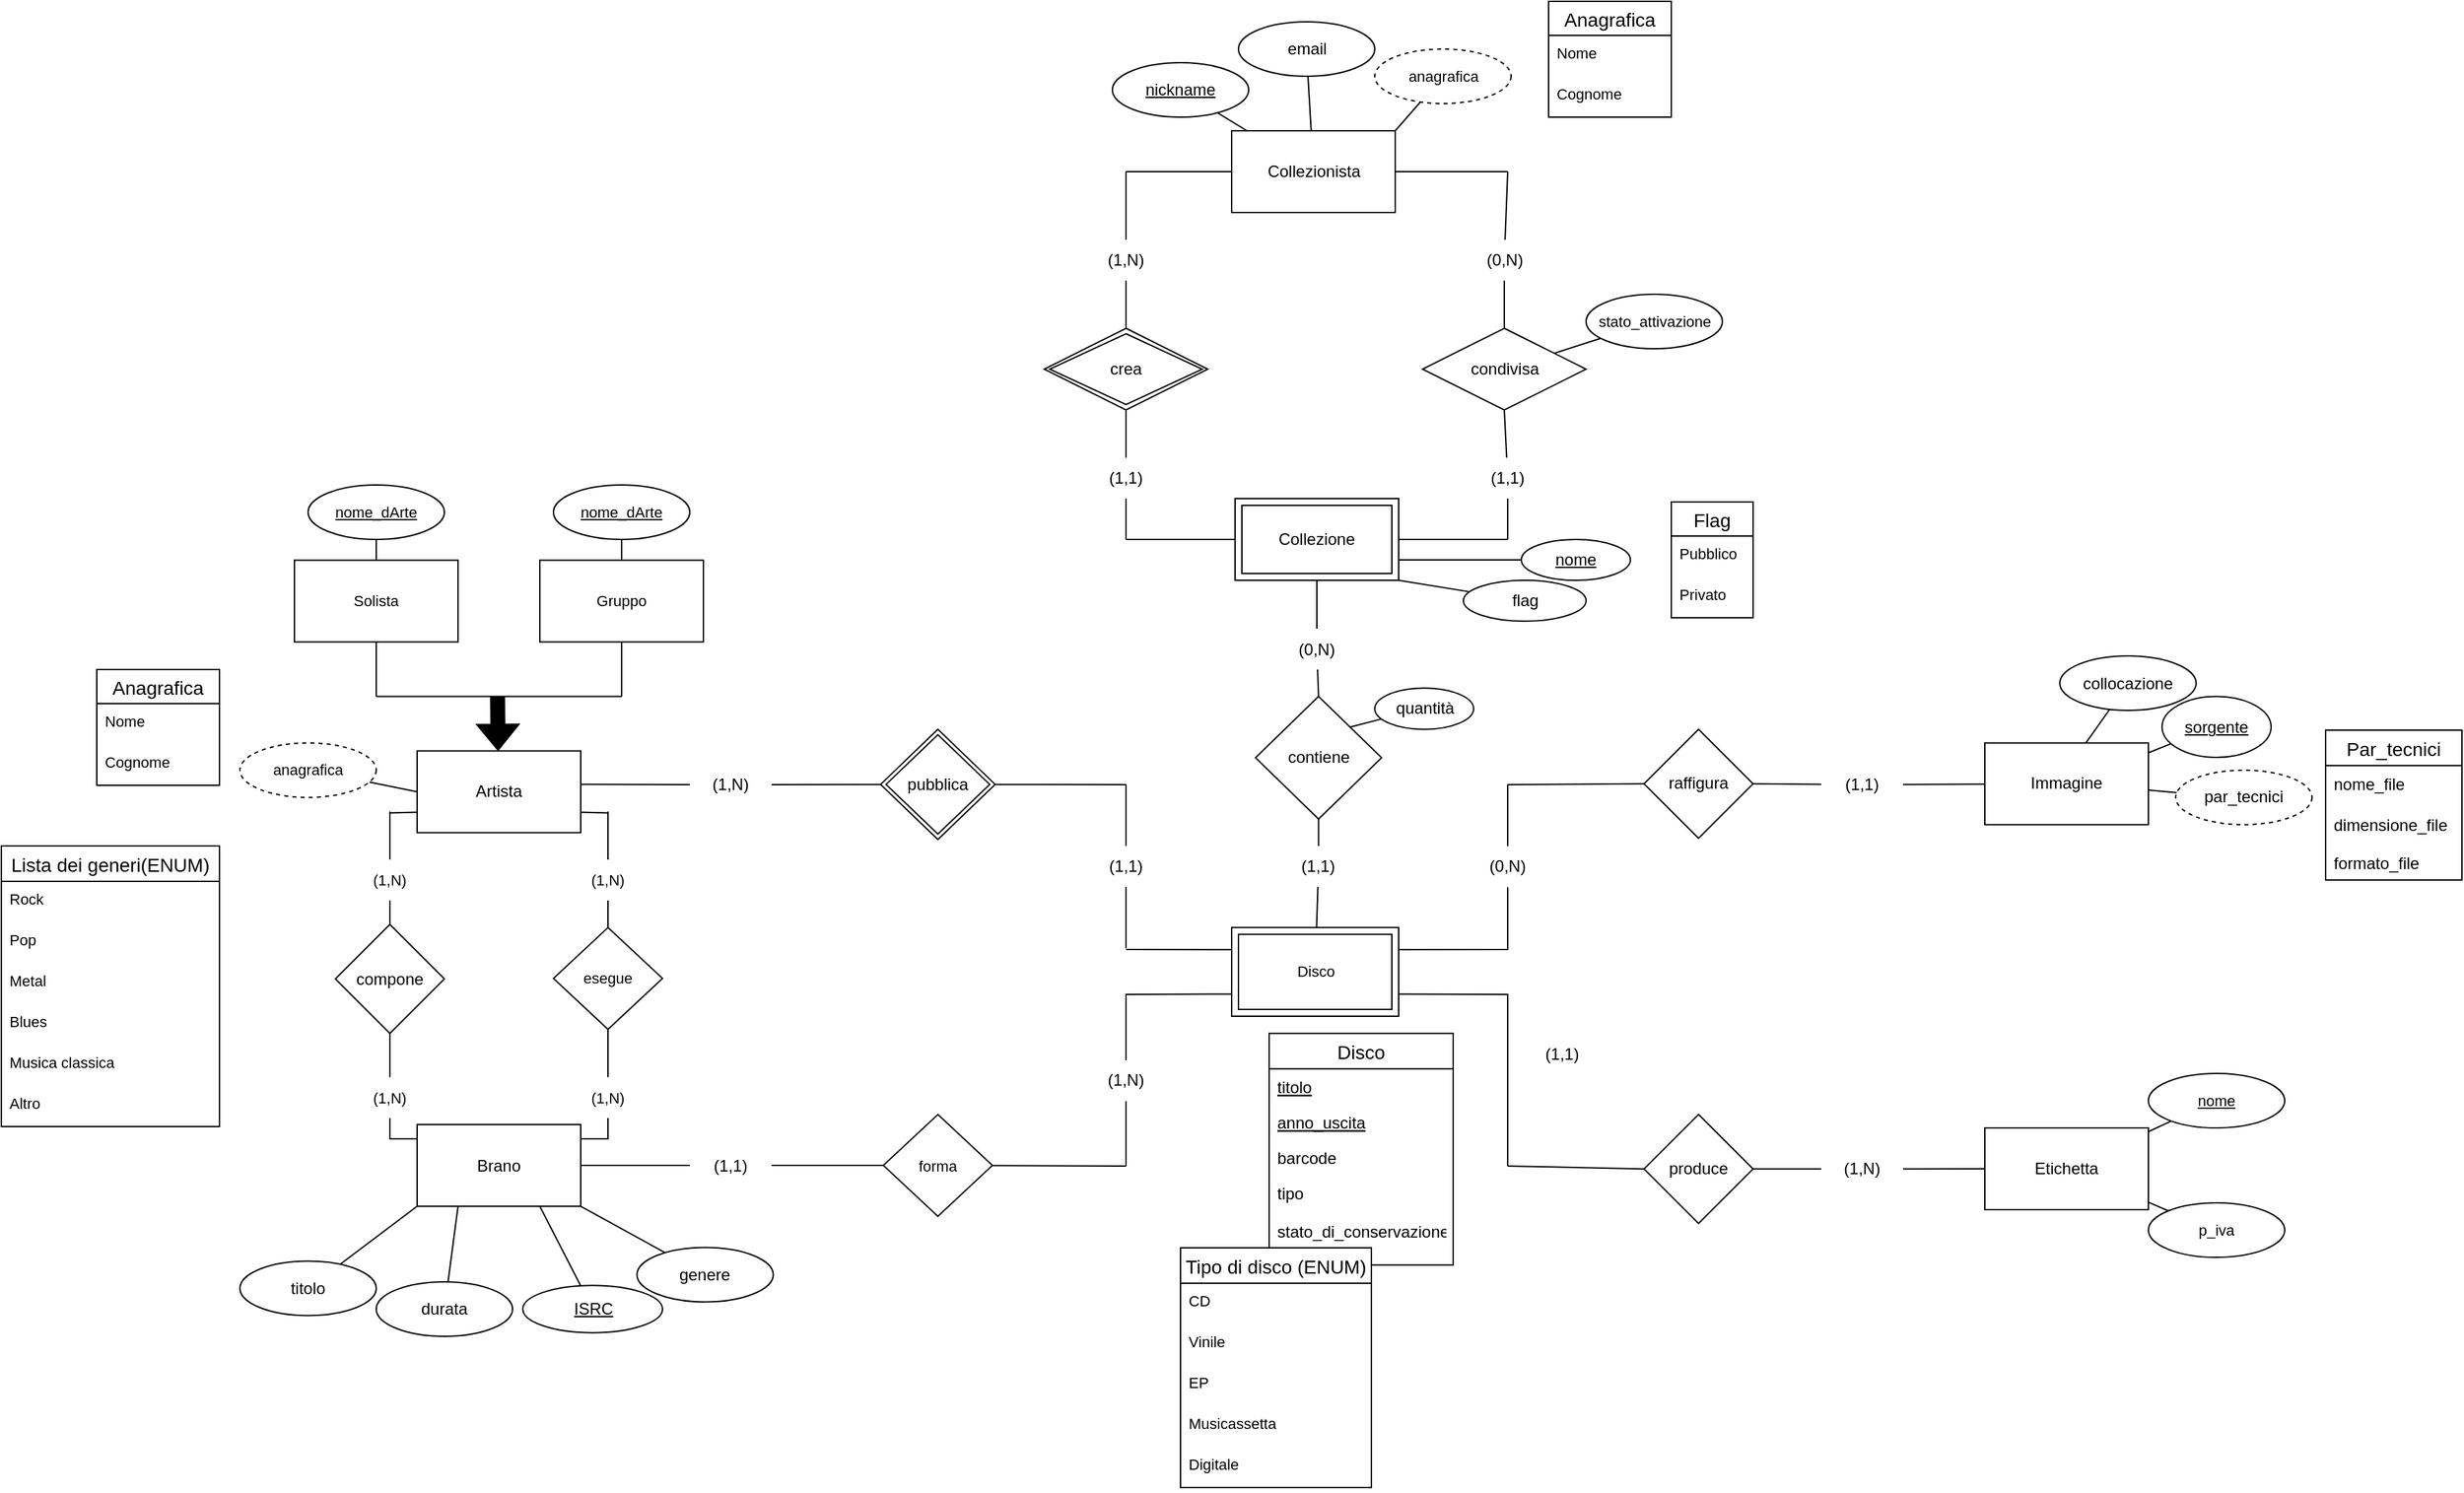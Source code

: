 <mxfile version="20.8.16" type="device" pages="2"><diagram id="vwt_ZmnHKVjrjZNjPfin" name="Iniziale"><mxGraphModel dx="1886" dy="1705" grid="1" gridSize="10" guides="1" tooltips="1" connect="1" arrows="1" fold="1" page="1" pageScale="1" pageWidth="850" pageHeight="1100" math="0" shadow="0"><root><mxCell id="0"/><mxCell id="1" parent="0"/><mxCell id="Kmu0QRxkOvmn1-277dSD-68" style="edgeStyle=none;shape=connector;rounded=0;sketch=0;orthogonalLoop=1;jettySize=auto;html=1;entryX=0.613;entryY=0.013;entryDx=0;entryDy=0;entryPerimeter=0;shadow=0;labelBackgroundColor=default;strokeColor=default;fontFamily=Helvetica;fontSize=11;fontColor=default;endArrow=none;endFill=0;elbow=vertical;" parent="1" source="Iwm7hPla7-mZRjqaMsa8-1" target="Iwm7hPla7-mZRjqaMsa8-8" edge="1"><mxGeometry relative="1" as="geometry"/></mxCell><mxCell id="Iwm7hPla7-mZRjqaMsa8-1" value="collocazione" style="ellipse;whiteSpace=wrap;html=1;align=center;" parent="1" vertex="1"><mxGeometry x="1005" y="395.5" width="100" height="40" as="geometry"/></mxCell><mxCell id="Iwm7hPla7-mZRjqaMsa8-2" value="sorgente" style="ellipse;whiteSpace=wrap;html=1;align=center;fontStyle=4;" parent="1" vertex="1"><mxGeometry x="1080" y="425.25" width="80" height="44.75" as="geometry"/></mxCell><mxCell id="Iwm7hPla7-mZRjqaMsa8-3" value="" style="rounded=0;sketch=0;orthogonalLoop=1;jettySize=auto;html=1;shadow=0;strokeColor=default;endArrow=none;endFill=0;elbow=vertical;startArrow=none;" parent="1" source="Iwm7hPla7-mZRjqaMsa8-58" target="Iwm7hPla7-mZRjqaMsa8-25" edge="1"><mxGeometry relative="1" as="geometry"><mxPoint x="320" y="40" as="sourcePoint"/></mxGeometry></mxCell><mxCell id="Iwm7hPla7-mZRjqaMsa8-4" value="Collezionista" style="rounded=0;whiteSpace=wrap;html=1;" parent="1" vertex="1"><mxGeometry x="397.5" y="10" width="120" height="60" as="geometry"/></mxCell><mxCell id="Iwm7hPla7-mZRjqaMsa8-7" style="edgeStyle=none;shape=connector;rounded=0;sketch=0;orthogonalLoop=1;jettySize=auto;html=1;shadow=0;labelBackgroundColor=default;strokeColor=default;fontFamily=Helvetica;fontSize=11;fontColor=default;endArrow=none;endFill=0;elbow=vertical;startArrow=none;entryX=1;entryY=0.5;entryDx=0;entryDy=0;" parent="1" source="Iwm7hPla7-mZRjqaMsa8-98" target="Iwm7hPla7-mZRjqaMsa8-13" edge="1"><mxGeometry relative="1" as="geometry"/></mxCell><mxCell id="Iwm7hPla7-mZRjqaMsa8-8" value="Immagine" style="rounded=0;whiteSpace=wrap;html=1;" parent="1" vertex="1"><mxGeometry x="950" y="459.38" width="120" height="60" as="geometry"/></mxCell><mxCell id="Iwm7hPla7-mZRjqaMsa8-11" value="contiene" style="rhombus;whiteSpace=wrap;html=1;rounded=0;" parent="1" vertex="1"><mxGeometry x="415" y="425.25" width="92.5" height="90" as="geometry"/></mxCell><mxCell id="Iwm7hPla7-mZRjqaMsa8-12" style="edgeStyle=none;shape=connector;rounded=0;sketch=0;orthogonalLoop=1;jettySize=auto;html=1;entryX=1;entryY=0.25;entryDx=0;entryDy=0;shadow=0;labelBackgroundColor=default;strokeColor=default;fontFamily=Helvetica;fontSize=11;fontColor=default;endArrow=none;endFill=0;elbow=vertical;startArrow=none;" parent="1" source="Iwm7hPla7-mZRjqaMsa8-96" target="n0KTzHT1gLQng2IL63Wh-5" edge="1"><mxGeometry relative="1" as="geometry"><mxPoint x="500" y="635.25" as="targetPoint"/><mxPoint x="600" y="490" as="sourcePoint"/><Array as="points"><mxPoint x="600" y="611"/></Array></mxGeometry></mxCell><mxCell id="Iwm7hPla7-mZRjqaMsa8-13" value="raffigura" style="rhombus;whiteSpace=wrap;html=1;rounded=0;" parent="1" vertex="1"><mxGeometry x="700" y="449.38" width="80" height="80" as="geometry"/></mxCell><mxCell id="Iwm7hPla7-mZRjqaMsa8-14" value="" style="rounded=0;sketch=0;orthogonalLoop=1;jettySize=auto;html=1;shadow=0;strokeColor=default;endArrow=none;endFill=0;elbow=vertical;" parent="1" source="Iwm7hPla7-mZRjqaMsa8-15" target="Iwm7hPla7-mZRjqaMsa8-4" edge="1"><mxGeometry relative="1" as="geometry"/></mxCell><mxCell id="Iwm7hPla7-mZRjqaMsa8-15" value="email" style="ellipse;whiteSpace=wrap;html=1;align=center;" parent="1" vertex="1"><mxGeometry x="402.5" y="-70" width="100" height="40" as="geometry"/></mxCell><mxCell id="Iwm7hPla7-mZRjqaMsa8-16" value="" style="rounded=0;sketch=0;orthogonalLoop=1;jettySize=auto;html=1;shadow=0;strokeColor=default;endArrow=none;endFill=0;elbow=vertical;" parent="1" source="Iwm7hPla7-mZRjqaMsa8-17" target="Iwm7hPla7-mZRjqaMsa8-4" edge="1"><mxGeometry relative="1" as="geometry"/></mxCell><mxCell id="Iwm7hPla7-mZRjqaMsa8-17" value="nickname" style="ellipse;whiteSpace=wrap;html=1;align=center;fontStyle=4;" parent="1" vertex="1"><mxGeometry x="310" y="-40" width="100" height="40" as="geometry"/></mxCell><mxCell id="Iwm7hPla7-mZRjqaMsa8-18" value="" style="rounded=0;sketch=0;orthogonalLoop=1;jettySize=auto;html=1;shadow=0;strokeColor=default;endArrow=none;endFill=0;elbow=vertical;entryX=1;entryY=0.75;entryDx=0;entryDy=0;" parent="1" source="Iwm7hPla7-mZRjqaMsa8-19" target="Iwm7hPla7-mZRjqaMsa8-22" edge="1"><mxGeometry relative="1" as="geometry"/></mxCell><mxCell id="Iwm7hPla7-mZRjqaMsa8-19" value="&lt;u&gt;nome&lt;/u&gt;" style="ellipse;whiteSpace=wrap;html=1;align=center;" parent="1" vertex="1"><mxGeometry x="610" y="310" width="80" height="30" as="geometry"/></mxCell><mxCell id="Iwm7hPla7-mZRjqaMsa8-20" value="" style="rounded=0;sketch=0;orthogonalLoop=1;jettySize=auto;html=1;shadow=0;strokeColor=default;endArrow=none;endFill=0;elbow=vertical;startArrow=none;" parent="1" source="Iwm7hPla7-mZRjqaMsa8-60" target="Iwm7hPla7-mZRjqaMsa8-25" edge="1"><mxGeometry relative="1" as="geometry"><mxPoint x="320" y="310" as="sourcePoint"/></mxGeometry></mxCell><mxCell id="Iwm7hPla7-mZRjqaMsa8-21" style="edgeStyle=none;rounded=0;sketch=0;orthogonalLoop=1;jettySize=auto;html=1;shadow=0;strokeColor=default;endArrow=none;endFill=0;elbow=vertical;entryX=0.5;entryY=0;entryDx=0;entryDy=0;startArrow=none;" parent="1" source="Iwm7hPla7-mZRjqaMsa8-65" target="Iwm7hPla7-mZRjqaMsa8-11" edge="1"><mxGeometry relative="1" as="geometry"/></mxCell><mxCell id="q2m9YsMxU4iMaZo4Z15J-3" style="edgeStyle=none;shape=connector;rounded=0;orthogonalLoop=1;jettySize=auto;html=1;labelBackgroundColor=default;strokeColor=default;fontFamily=Helvetica;fontSize=11;fontColor=default;endArrow=none;startArrow=none;entryX=0.5;entryY=1;entryDx=0;entryDy=0;" parent="1" source="q2m9YsMxU4iMaZo4Z15J-7" target="Iwm7hPla7-mZRjqaMsa8-48" edge="1"><mxGeometry relative="1" as="geometry"><mxPoint x="600" y="310" as="sourcePoint"/></mxGeometry></mxCell><mxCell id="Kmu0QRxkOvmn1-277dSD-10" style="edgeStyle=none;shape=connector;rounded=0;sketch=0;orthogonalLoop=1;jettySize=auto;html=1;shadow=0;labelBackgroundColor=default;strokeColor=default;fontFamily=Helvetica;fontSize=11;fontColor=default;endArrow=none;endFill=0;elbow=vertical;" parent="1" source="Iwm7hPla7-mZRjqaMsa8-22" edge="1"><mxGeometry relative="1" as="geometry"><mxPoint x="320.0" y="310" as="targetPoint"/></mxGeometry></mxCell><mxCell id="Kmu0QRxkOvmn1-277dSD-12" style="edgeStyle=none;shape=connector;rounded=0;sketch=0;orthogonalLoop=1;jettySize=auto;html=1;shadow=0;labelBackgroundColor=default;strokeColor=default;fontFamily=Helvetica;fontSize=11;fontColor=default;endArrow=none;endFill=0;elbow=vertical;" parent="1" source="Iwm7hPla7-mZRjqaMsa8-22" edge="1"><mxGeometry relative="1" as="geometry"><mxPoint x="600.0" y="310" as="targetPoint"/></mxGeometry></mxCell><mxCell id="Iwm7hPla7-mZRjqaMsa8-22" value="Collezione" style="shape=ext;margin=3;double=1;whiteSpace=wrap;html=1;align=center;" parent="1" vertex="1"><mxGeometry x="400" y="280" width="120" height="60" as="geometry"/></mxCell><mxCell id="Iwm7hPla7-mZRjqaMsa8-25" value="crea" style="shape=rhombus;double=1;perimeter=rhombusPerimeter;whiteSpace=wrap;html=1;align=center;" parent="1" vertex="1"><mxGeometry x="260" y="155" width="120" height="60" as="geometry"/></mxCell><mxCell id="Kmu0QRxkOvmn1-277dSD-38" style="edgeStyle=none;shape=connector;rounded=0;sketch=0;orthogonalLoop=1;jettySize=auto;html=1;entryX=0.25;entryY=1;entryDx=0;entryDy=0;shadow=0;labelBackgroundColor=default;strokeColor=default;fontFamily=Helvetica;fontSize=11;fontColor=default;endArrow=none;endFill=0;elbow=vertical;" parent="1" source="Iwm7hPla7-mZRjqaMsa8-28" target="n0KTzHT1gLQng2IL63Wh-4" edge="1"><mxGeometry relative="1" as="geometry"/></mxCell><mxCell id="Iwm7hPla7-mZRjqaMsa8-28" value="durata" style="ellipse;whiteSpace=wrap;html=1;align=center;" parent="1" vertex="1"><mxGeometry x="-230" y="854.99" width="100" height="40" as="geometry"/></mxCell><mxCell id="Iwm7hPla7-mZRjqaMsa8-34" value="" style="rounded=0;sketch=0;orthogonalLoop=1;jettySize=auto;html=1;shadow=0;strokeColor=default;endArrow=none;endFill=0;elbow=vertical;" parent="1" source="Iwm7hPla7-mZRjqaMsa8-2" target="Iwm7hPla7-mZRjqaMsa8-8" edge="1"><mxGeometry relative="1" as="geometry"/></mxCell><mxCell id="Iwm7hPla7-mZRjqaMsa8-35" value="Disco" style="swimlane;fontStyle=0;childLayout=stackLayout;horizontal=1;startSize=26;horizontalStack=0;resizeParent=1;resizeParentMax=0;resizeLast=0;collapsible=1;marginBottom=0;align=center;fontSize=14;" parent="1" vertex="1"><mxGeometry x="425" y="672.62" width="135" height="170" as="geometry"/></mxCell><mxCell id="Iwm7hPla7-mZRjqaMsa8-36" value="titolo" style="text;strokeColor=none;fillColor=none;spacingLeft=4;spacingRight=4;overflow=hidden;rotatable=0;points=[[0,0.5],[1,0.5]];portConstraint=eastwest;fontSize=12;fontStyle=4" parent="Iwm7hPla7-mZRjqaMsa8-35" vertex="1"><mxGeometry y="26" width="135" height="26" as="geometry"/></mxCell><mxCell id="Iwm7hPla7-mZRjqaMsa8-37" value="anno_uscita" style="text;strokeColor=none;fillColor=none;spacingLeft=4;spacingRight=4;overflow=hidden;rotatable=0;points=[[0,0.5],[1,0.5]];portConstraint=eastwest;fontSize=12;fontStyle=4" parent="Iwm7hPla7-mZRjqaMsa8-35" vertex="1"><mxGeometry y="52" width="135" height="26" as="geometry"/></mxCell><mxCell id="Iwm7hPla7-mZRjqaMsa8-38" value="barcode" style="text;strokeColor=none;fillColor=none;spacingLeft=4;spacingRight=4;overflow=hidden;rotatable=0;points=[[0,0.5],[1,0.5]];portConstraint=eastwest;fontSize=12;fontStyle=0" parent="Iwm7hPla7-mZRjqaMsa8-35" vertex="1"><mxGeometry y="78" width="135" height="26" as="geometry"/></mxCell><mxCell id="Iwm7hPla7-mZRjqaMsa8-39" value="tipo&#10;&#10;stato_di_conservazione&#10;" style="text;strokeColor=none;fillColor=none;spacingLeft=4;spacingRight=4;overflow=hidden;rotatable=0;points=[[0,0.5],[1,0.5]];portConstraint=eastwest;fontSize=12;fontStyle=0" parent="Iwm7hPla7-mZRjqaMsa8-35" vertex="1"><mxGeometry y="104" width="135" height="66" as="geometry"/></mxCell><mxCell id="q2m9YsMxU4iMaZo4Z15J-4" style="edgeStyle=none;shape=connector;rounded=0;orthogonalLoop=1;jettySize=auto;html=1;labelBackgroundColor=default;strokeColor=default;fontFamily=Helvetica;fontSize=11;fontColor=default;endArrow=none;startArrow=none;entryX=1;entryY=0.5;entryDx=0;entryDy=0;" parent="1" target="Iwm7hPla7-mZRjqaMsa8-4" edge="1"><mxGeometry relative="1" as="geometry"><mxPoint x="600" y="40" as="sourcePoint"/></mxGeometry></mxCell><mxCell id="Iwm7hPla7-mZRjqaMsa8-48" value="condivisa" style="shape=rhombus;perimeter=rhombusPerimeter;whiteSpace=wrap;html=1;align=center;" parent="1" vertex="1"><mxGeometry x="537.5" y="155" width="120" height="60" as="geometry"/></mxCell><mxCell id="Iwm7hPla7-mZRjqaMsa8-49" style="edgeStyle=none;rounded=0;sketch=0;orthogonalLoop=1;jettySize=auto;html=1;shadow=0;strokeColor=default;endArrow=none;endFill=0;elbow=vertical;entryX=1;entryY=1;entryDx=0;entryDy=0;" parent="1" source="Iwm7hPla7-mZRjqaMsa8-50" target="Iwm7hPla7-mZRjqaMsa8-22" edge="1"><mxGeometry relative="1" as="geometry"/></mxCell><mxCell id="Iwm7hPla7-mZRjqaMsa8-50" value="flag" style="ellipse;whiteSpace=wrap;html=1;align=center;" parent="1" vertex="1"><mxGeometry x="567.5" y="340" width="90" height="30" as="geometry"/></mxCell><mxCell id="Iwm7hPla7-mZRjqaMsa8-53" value="Par_tecnici" style="swimlane;fontStyle=0;childLayout=stackLayout;horizontal=1;startSize=26;horizontalStack=0;resizeParent=1;resizeParentMax=0;resizeLast=0;collapsible=1;marginBottom=0;align=center;fontSize=14;" parent="1" vertex="1"><mxGeometry x="1200" y="450" width="100" height="110" as="geometry"/></mxCell><mxCell id="Iwm7hPla7-mZRjqaMsa8-55" value="nome_file" style="text;strokeColor=none;fillColor=none;spacingLeft=4;spacingRight=4;overflow=hidden;rotatable=0;points=[[0,0.5],[1,0.5]];portConstraint=eastwest;fontSize=12;" parent="Iwm7hPla7-mZRjqaMsa8-53" vertex="1"><mxGeometry y="26" width="100" height="30" as="geometry"/></mxCell><mxCell id="Iwm7hPla7-mZRjqaMsa8-56" value="dimensione_file&#10;&#10;formato_file" style="text;strokeColor=none;fillColor=none;spacingLeft=4;spacingRight=4;overflow=hidden;rotatable=0;points=[[0,0.5],[1,0.5]];portConstraint=eastwest;fontSize=12;" parent="Iwm7hPla7-mZRjqaMsa8-53" vertex="1"><mxGeometry y="56" width="100" height="54" as="geometry"/></mxCell><mxCell id="Iwm7hPla7-mZRjqaMsa8-57" value="" style="rounded=0;sketch=0;orthogonalLoop=1;jettySize=auto;html=1;shadow=0;strokeColor=default;endArrow=none;endFill=0;elbow=vertical;" parent="1" source="Iwm7hPla7-mZRjqaMsa8-4" edge="1"><mxGeometry relative="1" as="geometry"><mxPoint x="425" y="90" as="sourcePoint"/><mxPoint x="320" y="40" as="targetPoint"/><Array as="points"><mxPoint x="370" y="40"/></Array></mxGeometry></mxCell><mxCell id="Iwm7hPla7-mZRjqaMsa8-64" value="" style="edgeStyle=none;rounded=0;sketch=0;orthogonalLoop=1;jettySize=auto;html=1;shadow=0;strokeColor=default;endArrow=none;endFill=0;elbow=vertical;entryX=0.5;entryY=0;entryDx=0;entryDy=0;" parent="1" source="Iwm7hPla7-mZRjqaMsa8-22" target="Iwm7hPla7-mZRjqaMsa8-65" edge="1"><mxGeometry relative="1" as="geometry"><mxPoint x="448" y="370" as="sourcePoint"/><mxPoint x="440" y="450" as="targetPoint"/></mxGeometry></mxCell><mxCell id="Iwm7hPla7-mZRjqaMsa8-65" value="(0,N)" style="text;html=1;strokeColor=none;fillColor=none;align=center;verticalAlign=middle;whiteSpace=wrap;rounded=0;" parent="1" vertex="1"><mxGeometry x="430" y="375.5" width="60" height="30" as="geometry"/></mxCell><mxCell id="jR81d8sfJOUf7pwGaE61-1" style="edgeStyle=none;shape=connector;rounded=0;sketch=0;orthogonalLoop=1;jettySize=auto;html=1;entryX=0;entryY=0.5;entryDx=0;entryDy=0;shadow=0;labelBackgroundColor=default;strokeColor=default;fontFamily=Helvetica;fontSize=11;fontColor=default;endArrow=none;endFill=0;elbow=vertical;exitX=1;exitY=0.5;exitDx=0;exitDy=0;startArrow=none;" parent="1" source="Iwm7hPla7-mZRjqaMsa8-71" target="n0KTzHT1gLQng2IL63Wh-11" edge="1"><mxGeometry relative="1" as="geometry"/></mxCell><mxCell id="Kmu0QRxkOvmn1-277dSD-48" style="edgeStyle=none;shape=connector;rounded=0;sketch=0;orthogonalLoop=1;jettySize=auto;html=1;shadow=0;labelBackgroundColor=default;strokeColor=default;fontFamily=Helvetica;fontSize=11;fontColor=default;endArrow=none;endFill=0;elbow=vertical;exitX=1;exitY=0.75;exitDx=0;exitDy=0;" parent="1" source="Iwm7hPla7-mZRjqaMsa8-77" edge="1"><mxGeometry relative="1" as="geometry"><mxPoint x="-60" y="510.75" as="targetPoint"/></mxGeometry></mxCell><mxCell id="Kmu0QRxkOvmn1-277dSD-49" style="edgeStyle=none;shape=connector;rounded=0;sketch=0;orthogonalLoop=1;jettySize=auto;html=1;shadow=0;labelBackgroundColor=default;strokeColor=default;fontFamily=Helvetica;fontSize=11;fontColor=default;endArrow=none;endFill=0;elbow=vertical;exitX=0;exitY=0.75;exitDx=0;exitDy=0;" parent="1" source="Iwm7hPla7-mZRjqaMsa8-77" edge="1"><mxGeometry relative="1" as="geometry"><mxPoint x="-220" y="510.75" as="targetPoint"/></mxGeometry></mxCell><mxCell id="Iwm7hPla7-mZRjqaMsa8-77" value="Artista" style="rounded=0;whiteSpace=wrap;html=1;" parent="1" vertex="1"><mxGeometry x="-200" y="465.25" width="120" height="60" as="geometry"/></mxCell><mxCell id="Iwm7hPla7-mZRjqaMsa8-80" value="Etichetta" style="rounded=0;whiteSpace=wrap;html=1;" parent="1" vertex="1"><mxGeometry x="950" y="742.01" width="120" height="60" as="geometry"/></mxCell><mxCell id="Iwm7hPla7-mZRjqaMsa8-81" value="compone" style="rhombus;whiteSpace=wrap;html=1;rounded=0;" parent="1" vertex="1"><mxGeometry x="-260" y="592.62" width="80" height="80" as="geometry"/></mxCell><mxCell id="Iwm7hPla7-mZRjqaMsa8-83" value="produce" style="rhombus;whiteSpace=wrap;html=1;rounded=0;" parent="1" vertex="1"><mxGeometry x="700" y="732.13" width="80" height="80" as="geometry"/></mxCell><mxCell id="jR81d8sfJOUf7pwGaE61-2" style="edgeStyle=none;shape=connector;rounded=0;sketch=0;orthogonalLoop=1;jettySize=auto;html=1;entryX=1;entryY=0.5;entryDx=0;entryDy=0;shadow=0;labelBackgroundColor=default;strokeColor=default;fontFamily=Helvetica;fontSize=11;fontColor=default;endArrow=none;endFill=0;elbow=vertical;exitX=0;exitY=0.5;exitDx=0;exitDy=0;startArrow=none;" parent="1" source="Iwm7hPla7-mZRjqaMsa8-85" target="Iwm7hPla7-mZRjqaMsa8-83" edge="1"><mxGeometry relative="1" as="geometry"><mxPoint x="1150" y="730" as="sourcePoint"/></mxGeometry></mxCell><mxCell id="Iwm7hPla7-mZRjqaMsa8-86" value="" style="edgeStyle=none;shape=connector;rounded=0;sketch=0;orthogonalLoop=1;jettySize=auto;html=1;shadow=0;labelBackgroundColor=default;strokeColor=default;fontFamily=Helvetica;fontSize=11;fontColor=default;endArrow=none;endFill=0;elbow=vertical;entryX=1;entryY=0.75;entryDx=0;entryDy=0;startArrow=none;" parent="1" target="n0KTzHT1gLQng2IL63Wh-5" edge="1"><mxGeometry relative="1" as="geometry"><mxPoint x="600" y="770" as="sourcePoint"/><mxPoint x="448.04" y="661.62" as="targetPoint"/><Array as="points"><mxPoint x="600" y="644"/></Array></mxGeometry></mxCell><mxCell id="Iwm7hPla7-mZRjqaMsa8-97" value="" style="edgeStyle=none;shape=connector;rounded=0;sketch=0;orthogonalLoop=1;jettySize=auto;html=1;shadow=0;labelBackgroundColor=default;strokeColor=default;fontFamily=Helvetica;fontSize=11;fontColor=default;endArrow=none;endFill=0;elbow=vertical;" parent="1" source="Iwm7hPla7-mZRjqaMsa8-8" target="Iwm7hPla7-mZRjqaMsa8-98" edge="1"><mxGeometry relative="1" as="geometry"><mxPoint x="1172.5" y="687.63" as="sourcePoint"/><mxPoint x="1082.5" y="687.63" as="targetPoint"/></mxGeometry></mxCell><mxCell id="Iwm7hPla7-mZRjqaMsa8-98" value="(1,1)" style="text;html=1;strokeColor=none;fillColor=none;align=center;verticalAlign=middle;whiteSpace=wrap;rounded=0;" parent="1" vertex="1"><mxGeometry x="830" y="475" width="60" height="30" as="geometry"/></mxCell><mxCell id="Iwm7hPla7-mZRjqaMsa8-99" style="edgeStyle=none;shape=connector;rounded=0;sketch=0;orthogonalLoop=1;jettySize=auto;html=1;shadow=0;labelBackgroundColor=default;strokeColor=default;fontFamily=Helvetica;fontSize=11;fontColor=default;endArrow=none;endFill=0;elbow=vertical;entryX=0.5;entryY=0;entryDx=0;entryDy=0;" parent="1" source="Iwm7hPla7-mZRjqaMsa8-100" target="czn-KqzEx1_UJOF4n-0M-7" edge="1"><mxGeometry relative="1" as="geometry"/></mxCell><mxCell id="Iwm7hPla7-mZRjqaMsa8-100" value="nome_dArte" style="ellipse;whiteSpace=wrap;html=1;align=center;fontFamily=Helvetica;fontSize=11;fontColor=default;fontStyle=4" parent="1" vertex="1"><mxGeometry x="-280" y="270" width="100" height="40" as="geometry"/></mxCell><mxCell id="Iwm7hPla7-mZRjqaMsa8-103" style="edgeStyle=none;shape=connector;rounded=0;sketch=0;orthogonalLoop=1;jettySize=auto;html=1;shadow=0;labelBackgroundColor=default;strokeColor=default;fontFamily=Helvetica;fontSize=11;fontColor=default;endArrow=none;endFill=0;elbow=vertical;" parent="1" source="Iwm7hPla7-mZRjqaMsa8-104" target="Iwm7hPla7-mZRjqaMsa8-80" edge="1"><mxGeometry relative="1" as="geometry"/></mxCell><mxCell id="Iwm7hPla7-mZRjqaMsa8-104" value="p_iva" style="ellipse;whiteSpace=wrap;html=1;align=center;fontFamily=Helvetica;fontSize=11;fontColor=default;" parent="1" vertex="1"><mxGeometry x="1070" y="797.01" width="100" height="40" as="geometry"/></mxCell><mxCell id="Iwm7hPla7-mZRjqaMsa8-105" style="edgeStyle=none;shape=connector;rounded=0;sketch=0;orthogonalLoop=1;jettySize=auto;html=1;shadow=0;labelBackgroundColor=default;strokeColor=default;fontFamily=Helvetica;fontSize=11;fontColor=default;endArrow=none;endFill=0;elbow=vertical;" parent="1" source="Iwm7hPla7-mZRjqaMsa8-106" target="Iwm7hPla7-mZRjqaMsa8-80" edge="1"><mxGeometry relative="1" as="geometry"/></mxCell><mxCell id="Iwm7hPla7-mZRjqaMsa8-106" value="nome" style="ellipse;whiteSpace=wrap;html=1;align=center;fontStyle=4;fontFamily=Helvetica;fontSize=11;fontColor=default;" parent="1" vertex="1"><mxGeometry x="1070" y="702.01" width="100" height="40" as="geometry"/></mxCell><mxCell id="Iwm7hPla7-mZRjqaMsa8-109" value="Lista dei generi(ENUM)" style="swimlane;fontStyle=0;childLayout=stackLayout;horizontal=1;startSize=26;horizontalStack=0;resizeParent=1;resizeParentMax=0;resizeLast=0;collapsible=1;marginBottom=0;align=center;fontSize=14;fontFamily=Helvetica;fontColor=default;" parent="1" vertex="1"><mxGeometry x="-505" y="535" width="160" height="206" as="geometry"/></mxCell><mxCell id="Iwm7hPla7-mZRjqaMsa8-110" value="Rock&#10;" style="text;strokeColor=none;fillColor=none;spacingLeft=4;spacingRight=4;overflow=hidden;rotatable=0;points=[[0,0.5],[1,0.5]];portConstraint=eastwest;fontSize=11;fontFamily=Helvetica;fontColor=default;" parent="Iwm7hPla7-mZRjqaMsa8-109" vertex="1"><mxGeometry y="26" width="160" height="30" as="geometry"/></mxCell><mxCell id="Iwm7hPla7-mZRjqaMsa8-111" value="Pop" style="text;strokeColor=none;fillColor=none;spacingLeft=4;spacingRight=4;overflow=hidden;rotatable=0;points=[[0,0.5],[1,0.5]];portConstraint=eastwest;fontSize=11;fontFamily=Helvetica;fontColor=default;" parent="Iwm7hPla7-mZRjqaMsa8-109" vertex="1"><mxGeometry y="56" width="160" height="30" as="geometry"/></mxCell><mxCell id="Iwm7hPla7-mZRjqaMsa8-112" value="Metal" style="text;strokeColor=none;fillColor=none;spacingLeft=4;spacingRight=4;overflow=hidden;rotatable=0;points=[[0,0.5],[1,0.5]];portConstraint=eastwest;fontSize=11;fontFamily=Helvetica;fontColor=default;" parent="Iwm7hPla7-mZRjqaMsa8-109" vertex="1"><mxGeometry y="86" width="160" height="30" as="geometry"/></mxCell><mxCell id="Iwm7hPla7-mZRjqaMsa8-116" value="Blues" style="text;strokeColor=none;fillColor=none;spacingLeft=4;spacingRight=4;overflow=hidden;rotatable=0;points=[[0,0.5],[1,0.5]];portConstraint=eastwest;fontSize=11;fontFamily=Helvetica;fontColor=default;" parent="Iwm7hPla7-mZRjqaMsa8-109" vertex="1"><mxGeometry y="116" width="160" height="30" as="geometry"/></mxCell><mxCell id="Iwm7hPla7-mZRjqaMsa8-120" value="Musica classica" style="text;strokeColor=none;fillColor=none;spacingLeft=4;spacingRight=4;overflow=hidden;rotatable=0;points=[[0,0.5],[1,0.5]];portConstraint=eastwest;fontSize=11;fontFamily=Helvetica;fontColor=default;" parent="Iwm7hPla7-mZRjqaMsa8-109" vertex="1"><mxGeometry y="146" width="160" height="30" as="geometry"/></mxCell><mxCell id="Iwm7hPla7-mZRjqaMsa8-124" value="Altro" style="text;strokeColor=none;fillColor=none;spacingLeft=4;spacingRight=4;overflow=hidden;rotatable=0;points=[[0,0.5],[1,0.5]];portConstraint=eastwest;fontSize=11;fontFamily=Helvetica;fontColor=default;" parent="Iwm7hPla7-mZRjqaMsa8-109" vertex="1"><mxGeometry y="176" width="160" height="30" as="geometry"/></mxCell><mxCell id="n0KTzHT1gLQng2IL63Wh-6" style="edgeStyle=none;shape=connector;rounded=0;sketch=0;orthogonalLoop=1;jettySize=auto;html=1;shadow=0;labelBackgroundColor=default;strokeColor=default;fontFamily=Helvetica;fontSize=11;fontColor=default;endArrow=none;endFill=0;elbow=vertical;entryX=1;entryY=1;entryDx=0;entryDy=0;" parent="1" source="Iwm7hPla7-mZRjqaMsa8-125" target="n0KTzHT1gLQng2IL63Wh-4" edge="1"><mxGeometry relative="1" as="geometry"><mxPoint x="-80" y="799.75" as="targetPoint"/><Array as="points"/></mxGeometry></mxCell><mxCell id="Iwm7hPla7-mZRjqaMsa8-125" value="genere" style="ellipse;whiteSpace=wrap;html=1;align=center;" parent="1" vertex="1"><mxGeometry x="-38.75" y="829.75" width="100" height="40" as="geometry"/></mxCell><mxCell id="Iwm7hPla7-mZRjqaMsa8-126" style="edgeStyle=none;shape=connector;rounded=0;sketch=0;orthogonalLoop=1;jettySize=auto;html=1;exitX=0.5;exitY=1;exitDx=0;exitDy=0;shadow=0;labelBackgroundColor=default;strokeColor=default;fontFamily=Helvetica;fontSize=11;fontColor=default;endArrow=none;endFill=0;elbow=vertical;" parent="1" source="Iwm7hPla7-mZRjqaMsa8-28" target="Iwm7hPla7-mZRjqaMsa8-28" edge="1"><mxGeometry relative="1" as="geometry"/></mxCell><mxCell id="Kmu0QRxkOvmn1-277dSD-46" style="edgeStyle=none;shape=connector;rounded=0;sketch=0;orthogonalLoop=1;jettySize=auto;html=1;shadow=0;labelBackgroundColor=default;strokeColor=default;fontFamily=Helvetica;fontSize=11;fontColor=default;endArrow=none;endFill=0;elbow=vertical;startArrow=none;" parent="1" source="Iwm7hPla7-mZRjqaMsa8-160" edge="1"><mxGeometry relative="1" as="geometry"><mxPoint x="-60" y="509.75" as="targetPoint"/></mxGeometry></mxCell><mxCell id="Iwm7hPla7-mZRjqaMsa8-129" value="esegue" style="rhombus;whiteSpace=wrap;html=1;fontSize=11;" parent="1" vertex="1"><mxGeometry x="-100" y="594.88" width="80" height="74.75" as="geometry"/></mxCell><mxCell id="Iwm7hPla7-mZRjqaMsa8-131" style="edgeStyle=none;shape=connector;rounded=0;sketch=0;orthogonalLoop=1;jettySize=auto;html=1;shadow=0;labelBackgroundColor=default;strokeColor=default;fontFamily=Helvetica;fontSize=11;fontColor=default;endArrow=none;endFill=0;elbow=vertical;startArrow=none;exitX=0;exitY=0.5;exitDx=0;exitDy=0;" parent="1" source="Iwm7hPla7-mZRjqaMsa8-135" edge="1"><mxGeometry relative="1" as="geometry"><Array as="points"/><mxPoint x="70" y="489.75" as="sourcePoint"/><mxPoint x="-80" y="489.75" as="targetPoint"/></mxGeometry></mxCell><mxCell id="Iwm7hPla7-mZRjqaMsa8-156" value="" style="rounded=0;sketch=0;orthogonalLoop=1;jettySize=auto;html=1;shadow=0;strokeColor=default;endArrow=none;endFill=0;elbow=vertical;startArrow=none;entryX=0.5;entryY=0;entryDx=0;entryDy=0;" parent="1" source="Iwm7hPla7-mZRjqaMsa8-157" target="Iwm7hPla7-mZRjqaMsa8-81" edge="1"><mxGeometry relative="1" as="geometry"><mxPoint x="-220" y="509.75" as="sourcePoint"/><mxPoint x="-266" y="495.76" as="targetPoint"/></mxGeometry></mxCell><mxCell id="q2m9YsMxU4iMaZo4Z15J-6" value="" style="edgeStyle=none;shape=connector;rounded=0;orthogonalLoop=1;jettySize=auto;html=1;labelBackgroundColor=default;strokeColor=default;fontFamily=Helvetica;fontSize=11;fontColor=default;endArrow=none;startArrow=none;" parent="1" source="q2m9YsMxU4iMaZo4Z15J-5" edge="1"><mxGeometry relative="1" as="geometry"><mxPoint x="574.865" y="171.317" as="sourcePoint"/><mxPoint x="600" y="40" as="targetPoint"/></mxGeometry></mxCell><mxCell id="crIVqIKt3nkGQ7gtiFbC-5" style="edgeStyle=none;shape=connector;rounded=0;orthogonalLoop=1;jettySize=auto;html=1;labelBackgroundColor=default;strokeColor=default;fontFamily=Helvetica;fontSize=11;fontColor=default;endArrow=none;" parent="1" source="cppfOyBTi9LwNttSVIaH-1" target="Iwm7hPla7-mZRjqaMsa8-48" edge="1"><mxGeometry relative="1" as="geometry"/></mxCell><mxCell id="czn-KqzEx1_UJOF4n-0M-3" style="edgeStyle=none;shape=connector;rounded=0;sketch=0;orthogonalLoop=1;jettySize=auto;html=1;entryX=0;entryY=0.5;entryDx=0;entryDy=0;shadow=0;labelBackgroundColor=default;strokeColor=default;fontFamily=Helvetica;fontSize=11;fontColor=default;endArrow=none;endFill=0;elbow=vertical;" parent="1" source="czn-KqzEx1_UJOF4n-0M-1" target="Iwm7hPla7-mZRjqaMsa8-77" edge="1"><mxGeometry relative="1" as="geometry"/></mxCell><mxCell id="czn-KqzEx1_UJOF4n-0M-1" value="anagrafica" style="ellipse;whiteSpace=wrap;html=1;align=center;dashed=1;fontFamily=Helvetica;fontSize=11;fontColor=default;" parent="1" vertex="1"><mxGeometry x="-330" y="459.38" width="100" height="40" as="geometry"/></mxCell><mxCell id="czn-KqzEx1_UJOF4n-0M-4" style="edgeStyle=none;shape=connector;rounded=0;sketch=0;orthogonalLoop=1;jettySize=auto;html=1;entryX=1;entryY=0;entryDx=0;entryDy=0;shadow=0;labelBackgroundColor=default;strokeColor=default;fontFamily=Helvetica;fontSize=11;fontColor=default;endArrow=none;endFill=0;elbow=vertical;" parent="1" source="czn-KqzEx1_UJOF4n-0M-2" target="Iwm7hPla7-mZRjqaMsa8-4" edge="1"><mxGeometry relative="1" as="geometry"/></mxCell><mxCell id="czn-KqzEx1_UJOF4n-0M-2" value="anagrafica" style="ellipse;whiteSpace=wrap;html=1;align=center;dashed=1;fontFamily=Helvetica;fontSize=11;fontColor=default;" parent="1" vertex="1"><mxGeometry x="502.5" y="-50" width="100" height="40" as="geometry"/></mxCell><mxCell id="czn-KqzEx1_UJOF4n-0M-5" value="" style="shape=flexArrow;endArrow=classic;html=1;rounded=0;shadow=0;labelBackgroundColor=default;sketch=0;strokeColor=default;fontFamily=Helvetica;fontSize=11;fontColor=default;elbow=vertical;fillColor=#000000;" parent="1" edge="1"><mxGeometry width="50" height="50" relative="1" as="geometry"><mxPoint x="-141" y="425.25" as="sourcePoint"/><mxPoint x="-140.59" y="465.25" as="targetPoint"/></mxGeometry></mxCell><mxCell id="czn-KqzEx1_UJOF4n-0M-6" value="" style="endArrow=none;html=1;rounded=0;shadow=0;labelBackgroundColor=default;sketch=0;strokeColor=default;fontFamily=Helvetica;fontSize=11;fontColor=default;shape=connector;elbow=vertical;" parent="1" edge="1"><mxGeometry width="50" height="50" relative="1" as="geometry"><mxPoint x="-230" y="425.25" as="sourcePoint"/><mxPoint x="-50" y="425.25" as="targetPoint"/><Array as="points"><mxPoint x="-140" y="425.25"/></Array></mxGeometry></mxCell><mxCell id="czn-KqzEx1_UJOF4n-0M-9" style="edgeStyle=none;shape=connector;rounded=0;sketch=0;orthogonalLoop=1;jettySize=auto;html=1;shadow=0;labelBackgroundColor=default;strokeColor=default;fontFamily=Helvetica;fontSize=11;fontColor=default;endArrow=none;endFill=0;elbow=vertical;" parent="1" source="czn-KqzEx1_UJOF4n-0M-7" edge="1"><mxGeometry relative="1" as="geometry"><mxPoint x="-230" y="425.25" as="targetPoint"/></mxGeometry></mxCell><mxCell id="czn-KqzEx1_UJOF4n-0M-7" value="Solista" style="rounded=0;whiteSpace=wrap;html=1;fontFamily=Helvetica;fontSize=11;fontColor=default;" parent="1" vertex="1"><mxGeometry x="-290" y="325.25" width="120" height="60" as="geometry"/></mxCell><mxCell id="czn-KqzEx1_UJOF4n-0M-10" style="edgeStyle=none;shape=connector;rounded=0;sketch=0;orthogonalLoop=1;jettySize=auto;html=1;shadow=0;labelBackgroundColor=default;strokeColor=default;fontFamily=Helvetica;fontSize=11;fontColor=default;endArrow=none;endFill=0;elbow=vertical;" parent="1" source="czn-KqzEx1_UJOF4n-0M-8" edge="1"><mxGeometry relative="1" as="geometry"><mxPoint x="-50" y="425.25" as="targetPoint"/></mxGeometry></mxCell><mxCell id="czn-KqzEx1_UJOF4n-0M-8" value="Gruppo" style="rounded=0;whiteSpace=wrap;html=1;fontFamily=Helvetica;fontSize=11;fontColor=default;" parent="1" vertex="1"><mxGeometry x="-110" y="325.25" width="120" height="60" as="geometry"/></mxCell><mxCell id="czn-KqzEx1_UJOF4n-0M-15" style="edgeStyle=none;shape=connector;rounded=0;sketch=0;orthogonalLoop=1;jettySize=auto;html=1;shadow=0;labelBackgroundColor=default;strokeColor=default;fontFamily=Helvetica;fontSize=11;fontColor=default;endArrow=none;endFill=0;elbow=vertical;" parent="1" source="czn-KqzEx1_UJOF4n-0M-14" target="czn-KqzEx1_UJOF4n-0M-8" edge="1"><mxGeometry relative="1" as="geometry"/></mxCell><mxCell id="czn-KqzEx1_UJOF4n-0M-14" value="nome_dArte" style="ellipse;whiteSpace=wrap;html=1;align=center;fontFamily=Helvetica;fontSize=11;fontColor=default;fontStyle=4" parent="1" vertex="1"><mxGeometry x="-100" y="270" width="100" height="40" as="geometry"/></mxCell><mxCell id="Kmu0QRxkOvmn1-277dSD-35" style="edgeStyle=none;shape=connector;rounded=0;sketch=0;orthogonalLoop=1;jettySize=auto;html=1;entryX=0.75;entryY=1;entryDx=0;entryDy=0;shadow=0;labelBackgroundColor=default;strokeColor=default;fontFamily=Helvetica;fontSize=11;fontColor=default;endArrow=none;endFill=0;elbow=vertical;" parent="1" source="n0KTzHT1gLQng2IL63Wh-1" target="n0KTzHT1gLQng2IL63Wh-4" edge="1"><mxGeometry relative="1" as="geometry"><Array as="points"/></mxGeometry></mxCell><mxCell id="n0KTzHT1gLQng2IL63Wh-1" value="ISRC" style="ellipse;whiteSpace=wrap;html=1;align=center;fontStyle=4;" parent="1" vertex="1"><mxGeometry x="-122.5" y="857.62" width="102.5" height="34.75" as="geometry"/></mxCell><mxCell id="n0KTzHT1gLQng2IL63Wh-7" style="edgeStyle=none;shape=connector;rounded=0;sketch=0;orthogonalLoop=1;jettySize=auto;html=1;entryX=0;entryY=1;entryDx=0;entryDy=0;shadow=0;labelBackgroundColor=default;strokeColor=default;fontFamily=Helvetica;fontSize=11;fontColor=default;endArrow=none;endFill=0;elbow=vertical;" parent="1" source="n0KTzHT1gLQng2IL63Wh-3" target="n0KTzHT1gLQng2IL63Wh-4" edge="1"><mxGeometry relative="1" as="geometry"/></mxCell><mxCell id="n0KTzHT1gLQng2IL63Wh-3" value="titolo" style="ellipse;whiteSpace=wrap;html=1;align=center;" parent="1" vertex="1"><mxGeometry x="-330" y="839.75" width="100" height="40" as="geometry"/></mxCell><mxCell id="n0KTzHT1gLQng2IL63Wh-4" value="Brano" style="rounded=0;whiteSpace=wrap;html=1;" parent="1" vertex="1"><mxGeometry x="-200" y="739.51" width="120" height="60" as="geometry"/></mxCell><mxCell id="Kmu0QRxkOvmn1-277dSD-2" style="edgeStyle=none;shape=connector;rounded=0;sketch=0;orthogonalLoop=1;jettySize=auto;html=1;shadow=0;labelBackgroundColor=default;strokeColor=default;fontFamily=Helvetica;fontSize=11;fontColor=default;endArrow=none;endFill=0;elbow=vertical;startArrow=none;" parent="1" source="Iwm7hPla7-mZRjqaMsa8-67" target="Iwm7hPla7-mZRjqaMsa8-11" edge="1"><mxGeometry relative="1" as="geometry"/></mxCell><mxCell id="Kmu0QRxkOvmn1-277dSD-58" style="edgeStyle=none;shape=connector;rounded=0;sketch=0;orthogonalLoop=1;jettySize=auto;html=1;shadow=0;labelBackgroundColor=default;strokeColor=default;fontFamily=Helvetica;fontSize=11;fontColor=default;endArrow=none;endFill=0;elbow=vertical;exitX=0;exitY=0.25;exitDx=0;exitDy=0;" parent="1" source="n0KTzHT1gLQng2IL63Wh-5" edge="1"><mxGeometry relative="1" as="geometry"><mxPoint x="320" y="611" as="targetPoint"/></mxGeometry></mxCell><mxCell id="n0KTzHT1gLQng2IL63Wh-5" value="Disco" style="shape=ext;margin=3;double=1;whiteSpace=wrap;html=1;align=center;fontFamily=Helvetica;fontSize=11;fontColor=default;" parent="1" vertex="1"><mxGeometry x="397.5" y="594.88" width="122.5" height="65.12" as="geometry"/></mxCell><mxCell id="n0KTzHT1gLQng2IL63Wh-10" value="pubblica" style="shape=rhombus;double=1;perimeter=rhombusPerimeter;whiteSpace=wrap;html=1;align=center;" parent="1" vertex="1"><mxGeometry x="140" y="449.38" width="84" height="80.87" as="geometry"/></mxCell><mxCell id="Kmu0QRxkOvmn1-277dSD-26" style="edgeStyle=none;shape=connector;rounded=0;sketch=0;orthogonalLoop=1;jettySize=auto;html=1;entryX=0;entryY=0.75;entryDx=0;entryDy=0;shadow=0;labelBackgroundColor=default;strokeColor=default;fontFamily=Helvetica;fontSize=11;fontColor=default;endArrow=none;endFill=0;elbow=vertical;startArrow=none;" parent="1" source="Iwm7hPla7-mZRjqaMsa8-69" target="n0KTzHT1gLQng2IL63Wh-5" edge="1"><mxGeometry relative="1" as="geometry"><mxPoint x="320" y="770" as="sourcePoint"/><Array as="points"><mxPoint x="320" y="644"/></Array></mxGeometry></mxCell><mxCell id="Kmu0QRxkOvmn1-277dSD-61" style="edgeStyle=none;shape=connector;rounded=0;sketch=0;orthogonalLoop=1;jettySize=auto;html=1;shadow=0;labelBackgroundColor=default;strokeColor=default;fontFamily=Helvetica;fontSize=11;fontColor=default;endArrow=none;endFill=0;elbow=vertical;" parent="1" source="n0KTzHT1gLQng2IL63Wh-11" edge="1"><mxGeometry relative="1" as="geometry"><mxPoint x="320" y="770" as="targetPoint"/></mxGeometry></mxCell><mxCell id="n0KTzHT1gLQng2IL63Wh-11" value="forma" style="rhombus;whiteSpace=wrap;html=1;fontSize=11;" parent="1" vertex="1"><mxGeometry x="142" y="732.13" width="80" height="74.75" as="geometry"/></mxCell><mxCell id="L0NHWxlMfF5J8eOMXeb0-4" style="edgeStyle=none;shape=connector;rounded=0;sketch=0;orthogonalLoop=1;jettySize=auto;html=1;entryX=1;entryY=0;entryDx=0;entryDy=0;shadow=0;labelBackgroundColor=default;strokeColor=default;fontFamily=Helvetica;fontSize=11;fontColor=default;endArrow=none;endFill=0;elbow=vertical;" parent="1" source="L0NHWxlMfF5J8eOMXeb0-3" target="Iwm7hPla7-mZRjqaMsa8-11" edge="1"><mxGeometry relative="1" as="geometry"/></mxCell><mxCell id="L0NHWxlMfF5J8eOMXeb0-3" value="quantità" style="ellipse;whiteSpace=wrap;html=1;align=center;" parent="1" vertex="1"><mxGeometry x="502.5" y="419.13" width="72.5" height="30.25" as="geometry"/></mxCell><mxCell id="Kmu0QRxkOvmn1-277dSD-18" value="" style="edgeStyle=none;shape=connector;rounded=0;sketch=0;orthogonalLoop=1;jettySize=auto;html=1;shadow=0;labelBackgroundColor=default;strokeColor=default;fontFamily=Helvetica;fontSize=11;fontColor=default;endArrow=none;endFill=0;elbow=vertical;" parent="1" source="8-Hu3DRFsqYhT59NsAYY-4" target="Iwm7hPla7-mZRjqaMsa8-8" edge="1"><mxGeometry relative="1" as="geometry"/></mxCell><mxCell id="8-Hu3DRFsqYhT59NsAYY-4" value="par_tecnici" style="ellipse;whiteSpace=wrap;html=1;align=center;dashed=1;" parent="1" vertex="1"><mxGeometry x="1090" y="479.38" width="100" height="40" as="geometry"/></mxCell><mxCell id="cppfOyBTi9LwNttSVIaH-1" value="stato_attivazione" style="ellipse;whiteSpace=wrap;html=1;align=center;fontFamily=Helvetica;fontSize=11;fontColor=default;" parent="1" vertex="1"><mxGeometry x="657.5" y="130" width="100" height="40" as="geometry"/></mxCell><mxCell id="Kmu0QRxkOvmn1-277dSD-3" value="" style="edgeStyle=none;shape=connector;rounded=0;sketch=0;orthogonalLoop=1;jettySize=auto;html=1;shadow=0;labelBackgroundColor=default;strokeColor=default;fontFamily=Helvetica;fontSize=11;fontColor=default;endArrow=none;endFill=0;elbow=vertical;" parent="1" source="n0KTzHT1gLQng2IL63Wh-5" target="Iwm7hPla7-mZRjqaMsa8-67" edge="1"><mxGeometry relative="1" as="geometry"><mxPoint x="460.315" y="612.75" as="sourcePoint"/><mxPoint x="460.863" y="549.623" as="targetPoint"/></mxGeometry></mxCell><mxCell id="Iwm7hPla7-mZRjqaMsa8-67" value="(1,1)" style="text;html=1;strokeColor=none;fillColor=none;align=center;verticalAlign=middle;whiteSpace=wrap;rounded=0;" parent="1" vertex="1"><mxGeometry x="431.25" y="535" width="60" height="30" as="geometry"/></mxCell><mxCell id="Kmu0QRxkOvmn1-277dSD-5" value="" style="rounded=0;sketch=0;orthogonalLoop=1;jettySize=auto;html=1;shadow=0;strokeColor=default;endArrow=none;endFill=0;elbow=vertical;startArrow=none;" parent="1" target="Iwm7hPla7-mZRjqaMsa8-58" edge="1"><mxGeometry relative="1" as="geometry"><mxPoint x="320.0" y="40" as="sourcePoint"/><mxPoint x="320.0" y="175" as="targetPoint"/></mxGeometry></mxCell><mxCell id="Iwm7hPla7-mZRjqaMsa8-58" value="(1,N)" style="text;html=1;strokeColor=none;fillColor=none;align=center;verticalAlign=middle;whiteSpace=wrap;rounded=0;" parent="1" vertex="1"><mxGeometry x="290" y="90" width="60" height="30" as="geometry"/></mxCell><mxCell id="Kmu0QRxkOvmn1-277dSD-8" value="" style="edgeStyle=none;shape=connector;rounded=0;orthogonalLoop=1;jettySize=auto;html=1;labelBackgroundColor=default;strokeColor=default;fontFamily=Helvetica;fontSize=11;fontColor=default;endArrow=none;" parent="1" source="Iwm7hPla7-mZRjqaMsa8-48" target="q2m9YsMxU4iMaZo4Z15J-5" edge="1"><mxGeometry relative="1" as="geometry"><mxPoint x="597.951" y="175.226" as="sourcePoint"/><mxPoint x="600.0" y="40" as="targetPoint"/></mxGeometry></mxCell><mxCell id="q2m9YsMxU4iMaZo4Z15J-5" value="(0,N)" style="text;html=1;strokeColor=none;fillColor=none;align=center;verticalAlign=middle;whiteSpace=wrap;rounded=0;" parent="1" vertex="1"><mxGeometry x="567.5" y="90" width="60" height="30" as="geometry"/></mxCell><mxCell id="Kmu0QRxkOvmn1-277dSD-11" value="" style="rounded=0;sketch=0;orthogonalLoop=1;jettySize=auto;html=1;shadow=0;strokeColor=default;endArrow=none;endFill=0;elbow=vertical;startArrow=none;" parent="1" target="Iwm7hPla7-mZRjqaMsa8-60" edge="1"><mxGeometry relative="1" as="geometry"><mxPoint x="320.0" y="310" as="sourcePoint"/><mxPoint x="320.0" y="215" as="targetPoint"/></mxGeometry></mxCell><mxCell id="Iwm7hPla7-mZRjqaMsa8-60" value="(1,1)" style="text;html=1;strokeColor=none;fillColor=none;align=center;verticalAlign=middle;whiteSpace=wrap;rounded=0;" parent="1" vertex="1"><mxGeometry x="290" y="250" width="60" height="30" as="geometry"/></mxCell><mxCell id="Kmu0QRxkOvmn1-277dSD-14" value="" style="edgeStyle=none;shape=connector;rounded=0;orthogonalLoop=1;jettySize=auto;html=1;labelBackgroundColor=default;strokeColor=default;fontFamily=Helvetica;fontSize=11;fontColor=default;endArrow=none;startArrow=none;entryX=0.5;entryY=1;entryDx=0;entryDy=0;" parent="1" target="q2m9YsMxU4iMaZo4Z15J-7" edge="1"><mxGeometry relative="1" as="geometry"><mxPoint x="600.0" y="310" as="sourcePoint"/><mxPoint x="597.5" y="215" as="targetPoint"/></mxGeometry></mxCell><mxCell id="q2m9YsMxU4iMaZo4Z15J-7" value="(1,1)" style="text;html=1;strokeColor=none;fillColor=none;align=center;verticalAlign=middle;whiteSpace=wrap;rounded=0;" parent="1" vertex="1"><mxGeometry x="570" y="250" width="60" height="30" as="geometry"/></mxCell><mxCell id="Kmu0QRxkOvmn1-277dSD-17" value="" style="edgeStyle=none;shape=connector;rounded=0;sketch=0;orthogonalLoop=1;jettySize=auto;html=1;shadow=0;labelBackgroundColor=default;strokeColor=default;fontFamily=Helvetica;fontSize=11;fontColor=default;endArrow=none;endFill=0;elbow=vertical;startArrow=none;exitX=0;exitY=0.5;exitDx=0;exitDy=0;" parent="1" source="Iwm7hPla7-mZRjqaMsa8-13" edge="1"><mxGeometry relative="1" as="geometry"><mxPoint x="600" y="490" as="targetPoint"/><mxPoint x="800.0" y="520" as="sourcePoint"/></mxGeometry></mxCell><mxCell id="Kmu0QRxkOvmn1-277dSD-21" value="" style="edgeStyle=none;shape=connector;rounded=0;sketch=0;orthogonalLoop=1;jettySize=auto;html=1;entryX=1;entryY=0.5;entryDx=0;entryDy=0;shadow=0;labelBackgroundColor=default;strokeColor=default;fontFamily=Helvetica;fontSize=11;fontColor=default;endArrow=none;endFill=0;elbow=vertical;exitX=0;exitY=0.5;exitDx=0;exitDy=0;" parent="1" source="Iwm7hPla7-mZRjqaMsa8-80" target="Iwm7hPla7-mZRjqaMsa8-85" edge="1"><mxGeometry relative="1" as="geometry"><mxPoint x="1155" y="735" as="sourcePoint"/><mxPoint x="880.0" y="732.63" as="targetPoint"/></mxGeometry></mxCell><mxCell id="Iwm7hPla7-mZRjqaMsa8-85" value="(1,N)" style="text;html=1;strokeColor=none;fillColor=none;align=center;verticalAlign=middle;whiteSpace=wrap;rounded=0;" parent="1" vertex="1"><mxGeometry x="830" y="757.13" width="60" height="30" as="geometry"/></mxCell><mxCell id="Kmu0QRxkOvmn1-277dSD-22" value="" style="edgeStyle=none;shape=connector;rounded=0;sketch=0;orthogonalLoop=1;jettySize=auto;html=1;shadow=0;labelBackgroundColor=default;strokeColor=default;fontFamily=Helvetica;fontSize=11;fontColor=default;endArrow=none;endFill=0;elbow=vertical;exitX=0;exitY=0.5;exitDx=0;exitDy=0;" parent="1" source="Iwm7hPla7-mZRjqaMsa8-83" edge="1"><mxGeometry relative="1" as="geometry"><mxPoint x="757.5" y="725" as="sourcePoint"/><mxPoint x="600" y="770" as="targetPoint"/></mxGeometry></mxCell><mxCell id="Iwm7hPla7-mZRjqaMsa8-87" value="(1,1)" style="text;html=1;strokeColor=none;fillColor=none;align=center;verticalAlign=middle;whiteSpace=wrap;rounded=0;" parent="1" vertex="1"><mxGeometry x="610" y="672.62" width="60" height="30" as="geometry"/></mxCell><mxCell id="Iwm7hPla7-mZRjqaMsa8-40" value="Tipo di disco (ENUM)" style="swimlane;fontStyle=0;childLayout=stackLayout;horizontal=1;startSize=26;horizontalStack=0;resizeParent=1;resizeParentMax=0;resizeLast=0;collapsible=1;marginBottom=0;align=center;fontSize=14;fontFamily=Helvetica;fontColor=default;" parent="1" vertex="1"><mxGeometry x="360" y="830" width="140" height="176" as="geometry"/></mxCell><mxCell id="Iwm7hPla7-mZRjqaMsa8-41" value="CD" style="text;strokeColor=none;fillColor=none;spacingLeft=4;spacingRight=4;overflow=hidden;rotatable=0;points=[[0,0.5],[1,0.5]];portConstraint=eastwest;fontSize=11;fontFamily=Helvetica;fontColor=default;" parent="Iwm7hPla7-mZRjqaMsa8-40" vertex="1"><mxGeometry y="26" width="140" height="30" as="geometry"/></mxCell><mxCell id="Iwm7hPla7-mZRjqaMsa8-42" value="Vinile" style="text;strokeColor=none;fillColor=none;spacingLeft=4;spacingRight=4;overflow=hidden;rotatable=0;points=[[0,0.5],[1,0.5]];portConstraint=eastwest;fontSize=11;fontFamily=Helvetica;fontColor=default;" parent="Iwm7hPla7-mZRjqaMsa8-40" vertex="1"><mxGeometry y="56" width="140" height="30" as="geometry"/></mxCell><mxCell id="Iwm7hPla7-mZRjqaMsa8-43" value="EP" style="text;strokeColor=none;fillColor=none;spacingLeft=4;spacingRight=4;overflow=hidden;rotatable=0;points=[[0,0.5],[1,0.5]];portConstraint=eastwest;fontSize=11;fontFamily=Helvetica;fontColor=default;" parent="Iwm7hPla7-mZRjqaMsa8-40" vertex="1"><mxGeometry y="86" width="140" height="30" as="geometry"/></mxCell><mxCell id="Iwm7hPla7-mZRjqaMsa8-44" value="Musicassetta" style="text;strokeColor=none;fillColor=none;spacingLeft=4;spacingRight=4;overflow=hidden;rotatable=0;points=[[0,0.5],[1,0.5]];portConstraint=eastwest;fontSize=11;fontFamily=Helvetica;fontColor=default;" parent="Iwm7hPla7-mZRjqaMsa8-40" vertex="1"><mxGeometry y="116" width="140" height="30" as="geometry"/></mxCell><mxCell id="Iwm7hPla7-mZRjqaMsa8-45" value="Digitale" style="text;strokeColor=none;fillColor=none;spacingLeft=4;spacingRight=4;overflow=hidden;rotatable=0;points=[[0,0.5],[1,0.5]];portConstraint=eastwest;fontSize=11;fontFamily=Helvetica;fontColor=default;" parent="Iwm7hPla7-mZRjqaMsa8-40" vertex="1"><mxGeometry y="146" width="140" height="30" as="geometry"/></mxCell><mxCell id="Kmu0QRxkOvmn1-277dSD-30" value="" style="edgeStyle=none;shape=connector;rounded=0;sketch=0;orthogonalLoop=1;jettySize=auto;html=1;entryX=0;entryY=0.5;entryDx=0;entryDy=0;shadow=0;labelBackgroundColor=default;strokeColor=default;fontFamily=Helvetica;fontSize=11;fontColor=default;endArrow=none;endFill=0;elbow=vertical;exitX=1;exitY=0.5;exitDx=0;exitDy=0;" parent="1" source="n0KTzHT1gLQng2IL63Wh-4" target="Iwm7hPla7-mZRjqaMsa8-71" edge="1"><mxGeometry relative="1" as="geometry"><mxPoint x="-80" y="774.75" as="sourcePoint"/><mxPoint x="80" y="774.755" as="targetPoint"/></mxGeometry></mxCell><mxCell id="Iwm7hPla7-mZRjqaMsa8-71" value="(1,1)" style="text;html=1;strokeColor=none;fillColor=none;align=center;verticalAlign=middle;whiteSpace=wrap;rounded=0;" parent="1" vertex="1"><mxGeometry y="754.51" width="60" height="30" as="geometry"/></mxCell><mxCell id="Kmu0QRxkOvmn1-277dSD-39" value="" style="edgeStyle=none;shape=connector;rounded=0;sketch=0;orthogonalLoop=1;jettySize=auto;html=1;shadow=0;labelBackgroundColor=default;strokeColor=default;fontFamily=Helvetica;fontSize=11;fontColor=default;endArrow=none;endFill=0;elbow=vertical;startArrow=none;" parent="1" source="Iwm7hPla7-mZRjqaMsa8-130" edge="1"><mxGeometry relative="1" as="geometry"><mxPoint x="-80" y="750" as="targetPoint"/><mxPoint x="-60" y="644.5" as="sourcePoint"/><Array as="points"><mxPoint x="-60" y="750"/></Array></mxGeometry></mxCell><mxCell id="Kmu0QRxkOvmn1-277dSD-43" value="" style="edgeStyle=none;shape=connector;rounded=0;sketch=0;orthogonalLoop=1;jettySize=auto;html=1;shadow=0;labelBackgroundColor=default;strokeColor=default;fontFamily=Helvetica;fontSize=11;fontColor=default;endArrow=none;endFill=0;elbow=vertical;exitX=0.5;exitY=1;exitDx=0;exitDy=0;startArrow=none;" parent="1" source="Iwm7hPla7-mZRjqaMsa8-163" edge="1"><mxGeometry relative="1" as="geometry"><mxPoint x="-220" y="679.75" as="sourcePoint"/><mxPoint x="-200" y="750" as="targetPoint"/><Array as="points"><mxPoint x="-220" y="750"/></Array></mxGeometry></mxCell><mxCell id="Kmu0QRxkOvmn1-277dSD-45" value="" style="rounded=0;sketch=0;orthogonalLoop=1;jettySize=auto;html=1;shadow=0;strokeColor=default;endArrow=none;endFill=0;elbow=vertical;startArrow=none;entryX=0.5;entryY=0;entryDx=0;entryDy=0;" parent="1" target="Iwm7hPla7-mZRjqaMsa8-157" edge="1"><mxGeometry relative="1" as="geometry"><mxPoint x="-220" y="509.75" as="sourcePoint"/><mxPoint x="-220" y="599.75" as="targetPoint"/></mxGeometry></mxCell><mxCell id="Iwm7hPla7-mZRjqaMsa8-157" value="(1,N)" style="text;html=1;strokeColor=none;fillColor=none;align=center;verticalAlign=middle;whiteSpace=wrap;rounded=0;fontSize=11;fontFamily=Helvetica;fontColor=default;" parent="1" vertex="1"><mxGeometry x="-250" y="545" width="60" height="30" as="geometry"/></mxCell><mxCell id="Kmu0QRxkOvmn1-277dSD-47" value="" style="edgeStyle=none;shape=connector;rounded=0;sketch=0;orthogonalLoop=1;jettySize=auto;html=1;shadow=0;labelBackgroundColor=default;strokeColor=default;fontFamily=Helvetica;fontSize=11;fontColor=default;endArrow=none;endFill=0;elbow=vertical;" parent="1" source="Iwm7hPla7-mZRjqaMsa8-129" target="Iwm7hPla7-mZRjqaMsa8-160" edge="1"><mxGeometry relative="1" as="geometry"><mxPoint x="-60" y="509.75" as="targetPoint"/><mxPoint x="-60" y="605" as="sourcePoint"/></mxGeometry></mxCell><mxCell id="Iwm7hPla7-mZRjqaMsa8-160" value="(1,N)" style="text;html=1;strokeColor=none;fillColor=none;align=center;verticalAlign=middle;whiteSpace=wrap;rounded=0;fontSize=11;fontFamily=Helvetica;fontColor=default;" parent="1" vertex="1"><mxGeometry x="-90" y="545" width="60" height="30" as="geometry"/></mxCell><mxCell id="Kmu0QRxkOvmn1-277dSD-54" value="" style="edgeStyle=none;shape=connector;rounded=0;sketch=0;orthogonalLoop=1;jettySize=auto;html=1;shadow=0;labelBackgroundColor=default;strokeColor=default;fontFamily=Helvetica;fontSize=11;fontColor=default;endArrow=none;endFill=0;elbow=vertical;startArrow=none;exitX=0;exitY=0.5;exitDx=0;exitDy=0;" parent="1" source="n0KTzHT1gLQng2IL63Wh-10" target="Iwm7hPla7-mZRjqaMsa8-135" edge="1"><mxGeometry relative="1" as="geometry"><Array as="points"/><mxPoint x="140" y="439.815" as="sourcePoint"/><mxPoint x="-80" y="440" as="targetPoint"/></mxGeometry></mxCell><mxCell id="Iwm7hPla7-mZRjqaMsa8-135" value="(1,N)" style="text;html=1;strokeColor=none;fillColor=none;align=center;verticalAlign=middle;whiteSpace=wrap;rounded=0;" parent="1" vertex="1"><mxGeometry y="475" width="60" height="30" as="geometry"/></mxCell><mxCell id="Kmu0QRxkOvmn1-277dSD-55" value="" style="edgeStyle=none;shape=connector;rounded=0;sketch=0;orthogonalLoop=1;jettySize=auto;html=1;shadow=0;labelBackgroundColor=default;strokeColor=default;fontFamily=Helvetica;fontSize=11;fontColor=default;endArrow=none;endFill=0;elbow=vertical;exitX=1;exitY=0.5;exitDx=0;exitDy=0;" parent="1" source="n0KTzHT1gLQng2IL63Wh-10" edge="1"><mxGeometry relative="1" as="geometry"><mxPoint x="320" y="490" as="targetPoint"/><mxPoint x="224" y="439.815" as="sourcePoint"/><Array as="points"/></mxGeometry></mxCell><mxCell id="Kmu0QRxkOvmn1-277dSD-60" value="" style="endArrow=none;html=1;rounded=0;shadow=0;labelBackgroundColor=default;sketch=0;strokeColor=default;fontFamily=Helvetica;fontSize=11;fontColor=default;shape=connector;elbow=vertical;startArrow=none;" parent="1" source="Iwm7hPla7-mZRjqaMsa8-137" edge="1"><mxGeometry relative="1" as="geometry"><mxPoint x="320" y="490" as="sourcePoint"/><mxPoint x="320" y="610" as="targetPoint"/><Array as="points"/></mxGeometry></mxCell><mxCell id="Kmu0QRxkOvmn1-277dSD-65" value="" style="endArrow=none;html=1;rounded=0;shadow=0;labelBackgroundColor=default;sketch=0;strokeColor=default;fontFamily=Helvetica;fontSize=11;fontColor=default;shape=connector;elbow=vertical;" parent="1" target="Iwm7hPla7-mZRjqaMsa8-137" edge="1"><mxGeometry relative="1" as="geometry"><mxPoint x="320.0" y="490" as="sourcePoint"/><mxPoint x="320.0" y="610" as="targetPoint"/><Array as="points"/></mxGeometry></mxCell><mxCell id="Iwm7hPla7-mZRjqaMsa8-137" value="(1,1)" style="text;html=1;strokeColor=none;fillColor=none;align=center;verticalAlign=middle;whiteSpace=wrap;rounded=0;" parent="1" vertex="1"><mxGeometry x="290" y="535" width="60" height="30" as="geometry"/></mxCell><mxCell id="Kmu0QRxkOvmn1-277dSD-67" value="" style="edgeStyle=none;shape=connector;rounded=0;sketch=0;orthogonalLoop=1;jettySize=auto;html=1;entryX=0.5;entryY=0;entryDx=0;entryDy=0;shadow=0;labelBackgroundColor=default;strokeColor=default;fontFamily=Helvetica;fontSize=11;fontColor=default;endArrow=none;endFill=0;elbow=vertical;startArrow=none;" parent="1" target="Iwm7hPla7-mZRjqaMsa8-96" edge="1"><mxGeometry relative="1" as="geometry"><mxPoint x="520" y="611.16" as="targetPoint"/><mxPoint x="600" y="490" as="sourcePoint"/><Array as="points"/></mxGeometry></mxCell><mxCell id="Iwm7hPla7-mZRjqaMsa8-96" value="(0,N)" style="text;html=1;strokeColor=none;fillColor=none;align=center;verticalAlign=middle;whiteSpace=wrap;rounded=0;" parent="1" vertex="1"><mxGeometry x="570" y="535.25" width="60" height="30" as="geometry"/></mxCell><mxCell id="Kmu0QRxkOvmn1-277dSD-73" value="" style="edgeStyle=none;shape=connector;rounded=0;sketch=0;orthogonalLoop=1;jettySize=auto;html=1;entryX=0.5;entryY=1;entryDx=0;entryDy=0;shadow=0;labelBackgroundColor=default;strokeColor=default;fontFamily=Helvetica;fontSize=11;fontColor=default;endArrow=none;endFill=0;elbow=vertical;startArrow=none;" parent="1" target="Iwm7hPla7-mZRjqaMsa8-69" edge="1"><mxGeometry relative="1" as="geometry"><mxPoint x="320" y="770" as="sourcePoint"/><mxPoint x="397.5" y="643.72" as="targetPoint"/><Array as="points"/></mxGeometry></mxCell><mxCell id="Iwm7hPla7-mZRjqaMsa8-69" value="(1,N)" style="text;html=1;strokeColor=none;fillColor=none;align=center;verticalAlign=middle;whiteSpace=wrap;rounded=0;" parent="1" vertex="1"><mxGeometry x="290" y="692.37" width="60" height="30" as="geometry"/></mxCell><mxCell id="Kmu0QRxkOvmn1-277dSD-76" value="" style="edgeStyle=none;shape=connector;rounded=0;sketch=0;orthogonalLoop=1;jettySize=auto;html=1;shadow=0;labelBackgroundColor=default;strokeColor=default;fontFamily=Helvetica;fontSize=11;fontColor=default;endArrow=none;endFill=0;elbow=vertical;exitX=0.5;exitY=1;exitDx=0;exitDy=0;" parent="1" source="Iwm7hPla7-mZRjqaMsa8-81" target="Iwm7hPla7-mZRjqaMsa8-163" edge="1"><mxGeometry relative="1" as="geometry"><mxPoint x="-220" y="679.75" as="sourcePoint"/><mxPoint x="-200" y="750" as="targetPoint"/><Array as="points"/></mxGeometry></mxCell><mxCell id="Iwm7hPla7-mZRjqaMsa8-163" value="(1,N)" style="text;html=1;strokeColor=none;fillColor=none;align=center;verticalAlign=middle;whiteSpace=wrap;rounded=0;fontSize=11;fontFamily=Helvetica;fontColor=default;" parent="1" vertex="1"><mxGeometry x="-250" y="704.75" width="60" height="30" as="geometry"/></mxCell><mxCell id="Kmu0QRxkOvmn1-277dSD-79" value="" style="edgeStyle=none;shape=connector;rounded=0;sketch=0;orthogonalLoop=1;jettySize=auto;html=1;shadow=0;labelBackgroundColor=default;strokeColor=default;fontFamily=Helvetica;fontSize=11;fontColor=default;endArrow=none;endFill=0;elbow=vertical;" parent="1" source="Iwm7hPla7-mZRjqaMsa8-129" target="Iwm7hPla7-mZRjqaMsa8-130" edge="1"><mxGeometry relative="1" as="geometry"><mxPoint x="-80" y="750" as="targetPoint"/><mxPoint x="-60" y="679.75" as="sourcePoint"/><Array as="points"/></mxGeometry></mxCell><mxCell id="Iwm7hPla7-mZRjqaMsa8-130" value="(1,N)" style="text;html=1;strokeColor=none;fillColor=none;align=center;verticalAlign=middle;whiteSpace=wrap;rounded=0;fontSize=11;fontFamily=Helvetica;fontColor=default;" parent="1" vertex="1"><mxGeometry x="-90" y="704.75" width="60" height="30" as="geometry"/></mxCell><mxCell id="uuXdFvTeFzaxMOxcis69-1" value="Anagrafica" style="swimlane;fontStyle=0;childLayout=stackLayout;horizontal=1;startSize=25;horizontalStack=0;resizeParent=1;resizeParentMax=0;resizeLast=0;collapsible=1;marginBottom=0;align=center;fontSize=14;fontFamily=Helvetica;fontColor=default;" vertex="1" parent="1"><mxGeometry x="-435" y="405.5" width="90" height="85" as="geometry"/></mxCell><mxCell id="uuXdFvTeFzaxMOxcis69-2" value="Nome" style="text;strokeColor=none;fillColor=none;spacingLeft=4;spacingRight=4;overflow=hidden;rotatable=0;points=[[0,0.5],[1,0.5]];portConstraint=eastwest;fontSize=11;fontFamily=Helvetica;fontColor=default;" vertex="1" parent="uuXdFvTeFzaxMOxcis69-1"><mxGeometry y="25" width="90" height="30" as="geometry"/></mxCell><mxCell id="uuXdFvTeFzaxMOxcis69-3" value="Cognome" style="text;strokeColor=none;fillColor=none;spacingLeft=4;spacingRight=4;overflow=hidden;rotatable=0;points=[[0,0.5],[1,0.5]];portConstraint=eastwest;fontSize=11;fontFamily=Helvetica;fontColor=default;" vertex="1" parent="uuXdFvTeFzaxMOxcis69-1"><mxGeometry y="55" width="90" height="30" as="geometry"/></mxCell><mxCell id="uuXdFvTeFzaxMOxcis69-8" value="Anagrafica" style="swimlane;fontStyle=0;childLayout=stackLayout;horizontal=1;startSize=25;horizontalStack=0;resizeParent=1;resizeParentMax=0;resizeLast=0;collapsible=1;marginBottom=0;align=center;fontSize=14;fontFamily=Helvetica;fontColor=default;" vertex="1" parent="1"><mxGeometry x="630" y="-85" width="90" height="85" as="geometry"/></mxCell><mxCell id="uuXdFvTeFzaxMOxcis69-9" value="Nome" style="text;strokeColor=none;fillColor=none;spacingLeft=4;spacingRight=4;overflow=hidden;rotatable=0;points=[[0,0.5],[1,0.5]];portConstraint=eastwest;fontSize=11;fontFamily=Helvetica;fontColor=default;" vertex="1" parent="uuXdFvTeFzaxMOxcis69-8"><mxGeometry y="25" width="90" height="30" as="geometry"/></mxCell><mxCell id="uuXdFvTeFzaxMOxcis69-10" value="Cognome" style="text;strokeColor=none;fillColor=none;spacingLeft=4;spacingRight=4;overflow=hidden;rotatable=0;points=[[0,0.5],[1,0.5]];portConstraint=eastwest;fontSize=11;fontFamily=Helvetica;fontColor=default;" vertex="1" parent="uuXdFvTeFzaxMOxcis69-8"><mxGeometry y="55" width="90" height="30" as="geometry"/></mxCell><mxCell id="uuXdFvTeFzaxMOxcis69-11" value="Flag" style="swimlane;fontStyle=0;childLayout=stackLayout;horizontal=1;startSize=25;horizontalStack=0;resizeParent=1;resizeParentMax=0;resizeLast=0;collapsible=1;marginBottom=0;align=center;fontSize=14;fontFamily=Helvetica;fontColor=default;" vertex="1" parent="1"><mxGeometry x="720" y="282.5" width="60" height="85" as="geometry"/></mxCell><mxCell id="uuXdFvTeFzaxMOxcis69-12" value="Pubblico" style="text;strokeColor=none;fillColor=none;spacingLeft=4;spacingRight=4;overflow=hidden;rotatable=0;points=[[0,0.5],[1,0.5]];portConstraint=eastwest;fontSize=11;fontFamily=Helvetica;fontColor=default;" vertex="1" parent="uuXdFvTeFzaxMOxcis69-11"><mxGeometry y="25" width="60" height="30" as="geometry"/></mxCell><mxCell id="uuXdFvTeFzaxMOxcis69-13" value="Privato" style="text;strokeColor=none;fillColor=none;spacingLeft=4;spacingRight=4;overflow=hidden;rotatable=0;points=[[0,0.5],[1,0.5]];portConstraint=eastwest;fontSize=11;fontFamily=Helvetica;fontColor=default;" vertex="1" parent="uuXdFvTeFzaxMOxcis69-11"><mxGeometry y="55" width="60" height="30" as="geometry"/></mxCell></root></mxGraphModel></diagram><diagram name="Ristrutturato" id="XG-Z51QcqVFtMUS60kuP"><mxGraphModel dx="1886" dy="1705" grid="1" gridSize="10" guides="1" tooltips="1" connect="1" arrows="1" fold="1" page="1" pageScale="1" pageWidth="850" pageHeight="1100" math="0" shadow="0"><root><mxCell id="QA-65mvGeIi-NI0L2KEW-0"/><mxCell id="QA-65mvGeIi-NI0L2KEW-1" parent="QA-65mvGeIi-NI0L2KEW-0"/><mxCell id="QA-65mvGeIi-NI0L2KEW-7" value="Disco" style="shape=ext;margin=3;double=1;whiteSpace=wrap;html=1;align=center;fontFamily=Helvetica;fontSize=11;fontColor=default;" parent="QA-65mvGeIi-NI0L2KEW-1" vertex="1"><mxGeometry x="380" y="598.75" width="120" height="60" as="geometry"/></mxCell><mxCell id="QA-65mvGeIi-NI0L2KEW-11" value="" style="edgeStyle=orthogonalEdgeStyle;rounded=0;orthogonalLoop=1;jettySize=auto;html=1;endArrow=none;startArrow=none;" parent="QA-65mvGeIi-NI0L2KEW-1" source="QA-65mvGeIi-NI0L2KEW-65" target="QA-65mvGeIi-NI0L2KEW-7" edge="1"><mxGeometry relative="1" as="geometry"><Array as="points"><mxPoint x="430" y="620"/><mxPoint x="430" y="620"/></Array></mxGeometry></mxCell><mxCell id="QA-65mvGeIi-NI0L2KEW-12" value="Contiene" style="rhombus;whiteSpace=wrap;html=1;rounded=0;" parent="QA-65mvGeIi-NI0L2KEW-1" vertex="1"><mxGeometry x="400" y="419.25" width="80" height="80" as="geometry"/></mxCell><mxCell id="QA-65mvGeIi-NI0L2KEW-22" style="edgeStyle=none;rounded=0;sketch=0;orthogonalLoop=1;jettySize=auto;html=1;shadow=0;strokeColor=default;endArrow=none;endFill=0;elbow=vertical;entryX=0.5;entryY=0;entryDx=0;entryDy=0;startArrow=none;" parent="QA-65mvGeIi-NI0L2KEW-1" source="QA-65mvGeIi-NI0L2KEW-63" target="QA-65mvGeIi-NI0L2KEW-12" edge="1"><mxGeometry relative="1" as="geometry"><mxPoint x="440" y="320" as="sourcePoint"/></mxGeometry></mxCell><mxCell id="QA-65mvGeIi-NI0L2KEW-64" value="" style="edgeStyle=orthogonalEdgeStyle;rounded=0;orthogonalLoop=1;jettySize=auto;html=1;endArrow=none;" parent="QA-65mvGeIi-NI0L2KEW-1" source="QA-65mvGeIi-NI0L2KEW-12" target="QA-65mvGeIi-NI0L2KEW-65" edge="1"><mxGeometry relative="1" as="geometry"><mxPoint x="440" y="530" as="sourcePoint"/><mxPoint x="440" y="600" as="targetPoint"/></mxGeometry></mxCell><mxCell id="QA-65mvGeIi-NI0L2KEW-65" value="(1,1)" style="text;html=1;strokeColor=none;fillColor=none;align=center;verticalAlign=middle;whiteSpace=wrap;rounded=0;" parent="QA-65mvGeIi-NI0L2KEW-1" vertex="1"><mxGeometry x="410" y="535" width="60" height="30" as="geometry"/></mxCell><mxCell id="QA-65mvGeIi-NI0L2KEW-107" value="Nome_genere" style="swimlane;fontStyle=0;childLayout=stackLayout;horizontal=1;startSize=26;horizontalStack=0;resizeParent=1;resizeParentMax=0;resizeLast=0;collapsible=1;marginBottom=0;align=center;fontSize=14;fontFamily=Helvetica;fontColor=default;" parent="QA-65mvGeIi-NI0L2KEW-1" vertex="1"><mxGeometry x="-430" y="930" width="130" height="476" as="geometry"/></mxCell><mxCell id="QA-65mvGeIi-NI0L2KEW-108" value="Rock&#10;" style="text;strokeColor=none;fillColor=none;spacingLeft=4;spacingRight=4;overflow=hidden;rotatable=0;points=[[0,0.5],[1,0.5]];portConstraint=eastwest;fontSize=11;fontFamily=Helvetica;fontColor=default;" parent="QA-65mvGeIi-NI0L2KEW-107" vertex="1"><mxGeometry y="26" width="130" height="30" as="geometry"/></mxCell><mxCell id="QA-65mvGeIi-NI0L2KEW-109" value="Pop" style="text;strokeColor=none;fillColor=none;spacingLeft=4;spacingRight=4;overflow=hidden;rotatable=0;points=[[0,0.5],[1,0.5]];portConstraint=eastwest;fontSize=11;fontFamily=Helvetica;fontColor=default;" parent="QA-65mvGeIi-NI0L2KEW-107" vertex="1"><mxGeometry y="56" width="130" height="30" as="geometry"/></mxCell><mxCell id="QA-65mvGeIi-NI0L2KEW-110" value="Metal" style="text;strokeColor=none;fillColor=none;spacingLeft=4;spacingRight=4;overflow=hidden;rotatable=0;points=[[0,0.5],[1,0.5]];portConstraint=eastwest;fontSize=11;fontFamily=Helvetica;fontColor=default;" parent="QA-65mvGeIi-NI0L2KEW-107" vertex="1"><mxGeometry y="86" width="130" height="30" as="geometry"/></mxCell><mxCell id="QA-65mvGeIi-NI0L2KEW-111" value="Reggaeton" style="text;strokeColor=none;fillColor=none;spacingLeft=4;spacingRight=4;overflow=hidden;rotatable=0;points=[[0,0.5],[1,0.5]];portConstraint=eastwest;fontSize=11;fontFamily=Helvetica;fontColor=default;" parent="QA-65mvGeIi-NI0L2KEW-107" vertex="1"><mxGeometry y="116" width="130" height="30" as="geometry"/></mxCell><mxCell id="QA-65mvGeIi-NI0L2KEW-112" value="Rap" style="text;strokeColor=none;fillColor=none;spacingLeft=4;spacingRight=4;overflow=hidden;rotatable=0;points=[[0,0.5],[1,0.5]];portConstraint=eastwest;fontSize=11;fontFamily=Helvetica;fontColor=default;" parent="QA-65mvGeIi-NI0L2KEW-107" vertex="1"><mxGeometry y="146" width="130" height="30" as="geometry"/></mxCell><mxCell id="QA-65mvGeIi-NI0L2KEW-113" value="Opera" style="text;strokeColor=none;fillColor=none;spacingLeft=4;spacingRight=4;overflow=hidden;rotatable=0;points=[[0,0.5],[1,0.5]];portConstraint=eastwest;fontSize=11;fontFamily=Helvetica;fontColor=default;" parent="QA-65mvGeIi-NI0L2KEW-107" vertex="1"><mxGeometry y="176" width="130" height="30" as="geometry"/></mxCell><mxCell id="QA-65mvGeIi-NI0L2KEW-114" value="Blues" style="text;strokeColor=none;fillColor=none;spacingLeft=4;spacingRight=4;overflow=hidden;rotatable=0;points=[[0,0.5],[1,0.5]];portConstraint=eastwest;fontSize=11;fontFamily=Helvetica;fontColor=default;" parent="QA-65mvGeIi-NI0L2KEW-107" vertex="1"><mxGeometry y="206" width="130" height="30" as="geometry"/></mxCell><mxCell id="QA-65mvGeIi-NI0L2KEW-115" value="Punk" style="text;strokeColor=none;fillColor=none;spacingLeft=4;spacingRight=4;overflow=hidden;rotatable=0;points=[[0,0.5],[1,0.5]];portConstraint=eastwest;fontSize=11;fontFamily=Helvetica;fontColor=default;" parent="QA-65mvGeIi-NI0L2KEW-107" vertex="1"><mxGeometry y="236" width="130" height="30" as="geometry"/></mxCell><mxCell id="QA-65mvGeIi-NI0L2KEW-116" value="Alternative" style="text;strokeColor=none;fillColor=none;spacingLeft=4;spacingRight=4;overflow=hidden;rotatable=0;points=[[0,0.5],[1,0.5]];portConstraint=eastwest;fontSize=11;fontFamily=Helvetica;fontColor=default;" parent="QA-65mvGeIi-NI0L2KEW-107" vertex="1"><mxGeometry y="266" width="130" height="30" as="geometry"/></mxCell><mxCell id="QA-65mvGeIi-NI0L2KEW-117" value="Crossover" style="text;strokeColor=none;fillColor=none;spacingLeft=4;spacingRight=4;overflow=hidden;rotatable=0;points=[[0,0.5],[1,0.5]];portConstraint=eastwest;fontSize=11;fontFamily=Helvetica;fontColor=default;" parent="QA-65mvGeIi-NI0L2KEW-107" vertex="1"><mxGeometry y="296" width="130" height="30" as="geometry"/></mxCell><mxCell id="QA-65mvGeIi-NI0L2KEW-118" value="Musica classica" style="text;strokeColor=none;fillColor=none;spacingLeft=4;spacingRight=4;overflow=hidden;rotatable=0;points=[[0,0.5],[1,0.5]];portConstraint=eastwest;fontSize=11;fontFamily=Helvetica;fontColor=default;" parent="QA-65mvGeIi-NI0L2KEW-107" vertex="1"><mxGeometry y="326" width="130" height="30" as="geometry"/></mxCell><mxCell id="QA-65mvGeIi-NI0L2KEW-119" value="Folk" style="text;strokeColor=none;fillColor=none;spacingLeft=4;spacingRight=4;overflow=hidden;rotatable=0;points=[[0,0.5],[1,0.5]];portConstraint=eastwest;fontSize=11;fontFamily=Helvetica;fontColor=default;" parent="QA-65mvGeIi-NI0L2KEW-107" vertex="1"><mxGeometry y="356" width="130" height="30" as="geometry"/></mxCell><mxCell id="QA-65mvGeIi-NI0L2KEW-120" value="Jazz" style="text;strokeColor=none;fillColor=none;spacingLeft=4;spacingRight=4;overflow=hidden;rotatable=0;points=[[0,0.5],[1,0.5]];portConstraint=eastwest;fontSize=11;fontFamily=Helvetica;fontColor=default;" parent="QA-65mvGeIi-NI0L2KEW-107" vertex="1"><mxGeometry y="386" width="130" height="30" as="geometry"/></mxCell><mxCell id="QA-65mvGeIi-NI0L2KEW-121" value="Elettronica" style="text;strokeColor=none;fillColor=none;spacingLeft=4;spacingRight=4;overflow=hidden;rotatable=0;points=[[0,0.5],[1,0.5]];portConstraint=eastwest;fontSize=11;fontFamily=Helvetica;fontColor=default;" parent="QA-65mvGeIi-NI0L2KEW-107" vertex="1"><mxGeometry y="416" width="130" height="30" as="geometry"/></mxCell><mxCell id="QA-65mvGeIi-NI0L2KEW-122" value="Musical" style="text;strokeColor=none;fillColor=none;spacingLeft=4;spacingRight=4;overflow=hidden;rotatable=0;points=[[0,0.5],[1,0.5]];portConstraint=eastwest;fontSize=11;fontFamily=Helvetica;fontColor=default;" parent="QA-65mvGeIi-NI0L2KEW-107" vertex="1"><mxGeometry y="446" width="130" height="30" as="geometry"/></mxCell><mxCell id="XW0S8d_ZdultjsQChxdI-70" style="edgeStyle=none;shape=connector;rounded=0;sketch=0;orthogonalLoop=1;jettySize=auto;html=1;shadow=0;labelBackgroundColor=default;strokeColor=default;fontFamily=Helvetica;fontSize=11;fontColor=default;endArrow=none;endFill=0;elbow=vertical;startArrow=none;" parent="QA-65mvGeIi-NI0L2KEW-1" source="CCB6ium9cCw_cAYpIe8i-7" edge="1"><mxGeometry relative="1" as="geometry"><mxPoint x="870" y="10" as="targetPoint"/></mxGeometry></mxCell><mxCell id="XW0S8d_ZdultjsQChxdI-72" style="edgeStyle=none;shape=connector;rounded=0;sketch=0;orthogonalLoop=1;jettySize=auto;html=1;shadow=0;labelBackgroundColor=default;strokeColor=default;fontFamily=Helvetica;fontSize=11;fontColor=default;endArrow=none;endFill=0;elbow=vertical;entryX=1;entryY=0;entryDx=0;entryDy=0;startArrow=none;" parent="QA-65mvGeIi-NI0L2KEW-1" source="CCB6ium9cCw_cAYpIe8i-6" target="QA-65mvGeIi-NI0L2KEW-7" edge="1"><mxGeometry relative="1" as="geometry"><mxPoint x="870" y="420" as="targetPoint"/><mxPoint x="870" y="410" as="sourcePoint"/><Array as="points"><mxPoint x="600" y="410"/><mxPoint x="600" y="599"/></Array></mxGeometry></mxCell><mxCell id="CCB6ium9cCw_cAYpIe8i-1" value="possiede" style="shape=rhombus;perimeter=rhombusPerimeter;whiteSpace=wrap;html=1;align=center;" parent="QA-65mvGeIi-NI0L2KEW-1" vertex="1"><mxGeometry x="810" y="195" width="120" height="60" as="geometry"/></mxCell><mxCell id="GRrcJfOoSgYz3xL-QAAd-0" value="" style="rounded=0;sketch=0;orthogonalLoop=1;jettySize=auto;html=1;shadow=0;strokeColor=default;endArrow=none;endFill=0;elbow=vertical;startArrow=none;" parent="QA-65mvGeIi-NI0L2KEW-1" source="GRrcJfOoSgYz3xL-QAAd-26" target="GRrcJfOoSgYz3xL-QAAd-13" edge="1"><mxGeometry relative="1" as="geometry"><mxPoint x="300" y="20" as="sourcePoint"/></mxGeometry></mxCell><mxCell id="XW0S8d_ZdultjsQChxdI-69" style="edgeStyle=none;shape=connector;rounded=0;sketch=0;orthogonalLoop=1;jettySize=auto;html=1;shadow=0;labelBackgroundColor=default;strokeColor=default;fontFamily=Helvetica;fontSize=11;fontColor=default;endArrow=none;endFill=0;elbow=vertical;" parent="QA-65mvGeIi-NI0L2KEW-1" edge="1"><mxGeometry relative="1" as="geometry"><mxPoint x="870" y="10" as="targetPoint"/><mxPoint x="500" y="10" as="sourcePoint"/></mxGeometry></mxCell><mxCell id="GRrcJfOoSgYz3xL-QAAd-1" value="Collezionista" style="rounded=0;whiteSpace=wrap;html=1;" parent="QA-65mvGeIi-NI0L2KEW-1" vertex="1"><mxGeometry x="377.5" y="-10" width="120" height="60" as="geometry"/></mxCell><mxCell id="GRrcJfOoSgYz3xL-QAAd-2" value="" style="rounded=0;sketch=0;orthogonalLoop=1;jettySize=auto;html=1;shadow=0;strokeColor=default;endArrow=none;endFill=0;elbow=vertical;" parent="QA-65mvGeIi-NI0L2KEW-1" source="GRrcJfOoSgYz3xL-QAAd-3" target="GRrcJfOoSgYz3xL-QAAd-1" edge="1"><mxGeometry relative="1" as="geometry"/></mxCell><mxCell id="GRrcJfOoSgYz3xL-QAAd-3" value="email" style="ellipse;whiteSpace=wrap;html=1;align=center;" parent="QA-65mvGeIi-NI0L2KEW-1" vertex="1"><mxGeometry x="327.5" y="-84.5" width="100" height="40" as="geometry"/></mxCell><mxCell id="GRrcJfOoSgYz3xL-QAAd-4" value="" style="rounded=0;sketch=0;orthogonalLoop=1;jettySize=auto;html=1;shadow=0;strokeColor=default;endArrow=none;endFill=0;elbow=vertical;" parent="QA-65mvGeIi-NI0L2KEW-1" source="GRrcJfOoSgYz3xL-QAAd-5" target="GRrcJfOoSgYz3xL-QAAd-1" edge="1"><mxGeometry relative="1" as="geometry"/></mxCell><mxCell id="GRrcJfOoSgYz3xL-QAAd-5" value="nickname" style="ellipse;whiteSpace=wrap;html=1;align=center;fontStyle=4;" parent="QA-65mvGeIi-NI0L2KEW-1" vertex="1"><mxGeometry x="270" y="-44.5" width="100" height="40" as="geometry"/></mxCell><mxCell id="GRrcJfOoSgYz3xL-QAAd-6" value="" style="rounded=0;sketch=0;orthogonalLoop=1;jettySize=auto;html=1;shadow=0;strokeColor=default;endArrow=none;endFill=0;elbow=vertical;entryX=1;entryY=0.75;entryDx=0;entryDy=0;" parent="QA-65mvGeIi-NI0L2KEW-1" source="GRrcJfOoSgYz3xL-QAAd-7" target="GRrcJfOoSgYz3xL-QAAd-12" edge="1"><mxGeometry relative="1" as="geometry"/></mxCell><mxCell id="GRrcJfOoSgYz3xL-QAAd-7" value="&lt;u&gt;nome&lt;/u&gt;" style="ellipse;whiteSpace=wrap;html=1;align=center;" parent="QA-65mvGeIi-NI0L2KEW-1" vertex="1"><mxGeometry x="590" y="290" width="80" height="30" as="geometry"/></mxCell><mxCell id="GRrcJfOoSgYz3xL-QAAd-8" value="" style="rounded=0;sketch=0;orthogonalLoop=1;jettySize=auto;html=1;shadow=0;strokeColor=default;endArrow=none;endFill=0;elbow=vertical;startArrow=none;" parent="QA-65mvGeIi-NI0L2KEW-1" source="GRrcJfOoSgYz3xL-QAAd-30" target="GRrcJfOoSgYz3xL-QAAd-13" edge="1"><mxGeometry relative="1" as="geometry"><mxPoint x="300" y="290" as="sourcePoint"/></mxGeometry></mxCell><mxCell id="GRrcJfOoSgYz3xL-QAAd-9" style="edgeStyle=none;shape=connector;rounded=0;orthogonalLoop=1;jettySize=auto;html=1;labelBackgroundColor=default;strokeColor=default;fontFamily=Helvetica;fontSize=11;fontColor=default;endArrow=none;startArrow=none;entryX=0.5;entryY=1;entryDx=0;entryDy=0;" parent="QA-65mvGeIi-NI0L2KEW-1" source="GRrcJfOoSgYz3xL-QAAd-32" target="GRrcJfOoSgYz3xL-QAAd-15" edge="1"><mxGeometry relative="1" as="geometry"><mxPoint x="580" y="290" as="sourcePoint"/></mxGeometry></mxCell><mxCell id="GRrcJfOoSgYz3xL-QAAd-10" style="edgeStyle=none;shape=connector;rounded=0;sketch=0;orthogonalLoop=1;jettySize=auto;html=1;shadow=0;labelBackgroundColor=default;strokeColor=default;fontFamily=Helvetica;fontSize=11;fontColor=default;endArrow=none;endFill=0;elbow=vertical;" parent="QA-65mvGeIi-NI0L2KEW-1" source="GRrcJfOoSgYz3xL-QAAd-12" edge="1"><mxGeometry relative="1" as="geometry"><mxPoint x="300.0" y="290" as="targetPoint"/></mxGeometry></mxCell><mxCell id="GRrcJfOoSgYz3xL-QAAd-11" style="edgeStyle=none;shape=connector;rounded=0;sketch=0;orthogonalLoop=1;jettySize=auto;html=1;shadow=0;labelBackgroundColor=default;strokeColor=default;fontFamily=Helvetica;fontSize=11;fontColor=default;endArrow=none;endFill=0;elbow=vertical;" parent="QA-65mvGeIi-NI0L2KEW-1" source="GRrcJfOoSgYz3xL-QAAd-12" edge="1"><mxGeometry relative="1" as="geometry"><mxPoint x="580" y="290" as="targetPoint"/></mxGeometry></mxCell><mxCell id="GRrcJfOoSgYz3xL-QAAd-12" value="Collezione" style="shape=ext;margin=3;double=1;whiteSpace=wrap;html=1;align=center;" parent="QA-65mvGeIi-NI0L2KEW-1" vertex="1"><mxGeometry x="380" y="260" width="120" height="60" as="geometry"/></mxCell><mxCell id="GRrcJfOoSgYz3xL-QAAd-13" value="crea" style="shape=rhombus;double=1;perimeter=rhombusPerimeter;whiteSpace=wrap;html=1;align=center;" parent="QA-65mvGeIi-NI0L2KEW-1" vertex="1"><mxGeometry x="240" y="135" width="120" height="60" as="geometry"/></mxCell><mxCell id="GRrcJfOoSgYz3xL-QAAd-14" style="edgeStyle=none;shape=connector;rounded=0;orthogonalLoop=1;jettySize=auto;html=1;labelBackgroundColor=default;strokeColor=default;fontFamily=Helvetica;fontSize=11;fontColor=default;endArrow=none;startArrow=none;entryX=1;entryY=0.5;entryDx=0;entryDy=0;" parent="QA-65mvGeIi-NI0L2KEW-1" target="GRrcJfOoSgYz3xL-QAAd-1" edge="1"><mxGeometry relative="1" as="geometry"><mxPoint x="580.0" y="20" as="sourcePoint"/></mxGeometry></mxCell><mxCell id="GRrcJfOoSgYz3xL-QAAd-15" value="condivisa" style="shape=rhombus;perimeter=rhombusPerimeter;whiteSpace=wrap;html=1;align=center;" parent="QA-65mvGeIi-NI0L2KEW-1" vertex="1"><mxGeometry x="517.5" y="135" width="120" height="60" as="geometry"/></mxCell><mxCell id="GRrcJfOoSgYz3xL-QAAd-16" style="edgeStyle=none;rounded=0;sketch=0;orthogonalLoop=1;jettySize=auto;html=1;shadow=0;strokeColor=default;endArrow=none;endFill=0;elbow=vertical;entryX=1;entryY=1;entryDx=0;entryDy=0;" parent="QA-65mvGeIi-NI0L2KEW-1" source="GRrcJfOoSgYz3xL-QAAd-17" target="GRrcJfOoSgYz3xL-QAAd-12" edge="1"><mxGeometry relative="1" as="geometry"/></mxCell><mxCell id="GRrcJfOoSgYz3xL-QAAd-17" value="flag" style="ellipse;whiteSpace=wrap;html=1;align=center;" parent="QA-65mvGeIi-NI0L2KEW-1" vertex="1"><mxGeometry x="547.5" y="320" width="90" height="30" as="geometry"/></mxCell><mxCell id="GRrcJfOoSgYz3xL-QAAd-18" value="" style="rounded=0;sketch=0;orthogonalLoop=1;jettySize=auto;html=1;shadow=0;strokeColor=default;endArrow=none;endFill=0;elbow=vertical;" parent="QA-65mvGeIi-NI0L2KEW-1" source="GRrcJfOoSgYz3xL-QAAd-1" edge="1"><mxGeometry relative="1" as="geometry"><mxPoint x="405" y="70" as="sourcePoint"/><mxPoint x="300" y="20" as="targetPoint"/><Array as="points"><mxPoint x="350" y="20"/></Array></mxGeometry></mxCell><mxCell id="GRrcJfOoSgYz3xL-QAAd-20" value="" style="edgeStyle=none;shape=connector;rounded=0;orthogonalLoop=1;jettySize=auto;html=1;labelBackgroundColor=default;strokeColor=default;fontFamily=Helvetica;fontSize=11;fontColor=default;endArrow=none;startArrow=none;" parent="QA-65mvGeIi-NI0L2KEW-1" source="GRrcJfOoSgYz3xL-QAAd-28" edge="1"><mxGeometry relative="1" as="geometry"><mxPoint x="554.865" y="151.317" as="sourcePoint"/><mxPoint x="580.0" y="20" as="targetPoint"/></mxGeometry></mxCell><mxCell id="GRrcJfOoSgYz3xL-QAAd-25" value="" style="rounded=0;sketch=0;orthogonalLoop=1;jettySize=auto;html=1;shadow=0;strokeColor=default;endArrow=none;endFill=0;elbow=vertical;startArrow=none;" parent="QA-65mvGeIi-NI0L2KEW-1" target="GRrcJfOoSgYz3xL-QAAd-26" edge="1"><mxGeometry relative="1" as="geometry"><mxPoint x="300.0" y="20" as="sourcePoint"/><mxPoint x="300.0" y="155" as="targetPoint"/></mxGeometry></mxCell><mxCell id="GRrcJfOoSgYz3xL-QAAd-26" value="(1,N)" style="text;html=1;strokeColor=none;fillColor=none;align=center;verticalAlign=middle;whiteSpace=wrap;rounded=0;" parent="QA-65mvGeIi-NI0L2KEW-1" vertex="1"><mxGeometry x="270" y="70" width="60" height="30" as="geometry"/></mxCell><mxCell id="GRrcJfOoSgYz3xL-QAAd-27" value="" style="edgeStyle=none;shape=connector;rounded=0;orthogonalLoop=1;jettySize=auto;html=1;labelBackgroundColor=default;strokeColor=default;fontFamily=Helvetica;fontSize=11;fontColor=default;endArrow=none;" parent="QA-65mvGeIi-NI0L2KEW-1" source="GRrcJfOoSgYz3xL-QAAd-15" target="GRrcJfOoSgYz3xL-QAAd-28" edge="1"><mxGeometry relative="1" as="geometry"><mxPoint x="577.951" y="155.226" as="sourcePoint"/><mxPoint x="580.0" y="20" as="targetPoint"/></mxGeometry></mxCell><mxCell id="GRrcJfOoSgYz3xL-QAAd-28" value="(0,N)" style="text;html=1;strokeColor=none;fillColor=none;align=center;verticalAlign=middle;whiteSpace=wrap;rounded=0;" parent="QA-65mvGeIi-NI0L2KEW-1" vertex="1"><mxGeometry x="547.5" y="70" width="60" height="30" as="geometry"/></mxCell><mxCell id="GRrcJfOoSgYz3xL-QAAd-29" value="" style="rounded=0;sketch=0;orthogonalLoop=1;jettySize=auto;html=1;shadow=0;strokeColor=default;endArrow=none;endFill=0;elbow=vertical;startArrow=none;" parent="QA-65mvGeIi-NI0L2KEW-1" target="GRrcJfOoSgYz3xL-QAAd-30" edge="1"><mxGeometry relative="1" as="geometry"><mxPoint x="300.0" y="290" as="sourcePoint"/><mxPoint x="300.0" y="195" as="targetPoint"/></mxGeometry></mxCell><mxCell id="GRrcJfOoSgYz3xL-QAAd-30" value="(1,1)" style="text;html=1;strokeColor=none;fillColor=none;align=center;verticalAlign=middle;whiteSpace=wrap;rounded=0;" parent="QA-65mvGeIi-NI0L2KEW-1" vertex="1"><mxGeometry x="270" y="230" width="60" height="30" as="geometry"/></mxCell><mxCell id="GRrcJfOoSgYz3xL-QAAd-31" value="" style="edgeStyle=none;shape=connector;rounded=0;orthogonalLoop=1;jettySize=auto;html=1;labelBackgroundColor=default;strokeColor=default;fontFamily=Helvetica;fontSize=11;fontColor=default;endArrow=none;startArrow=none;entryX=0.5;entryY=1;entryDx=0;entryDy=0;" parent="QA-65mvGeIi-NI0L2KEW-1" target="GRrcJfOoSgYz3xL-QAAd-32" edge="1"><mxGeometry relative="1" as="geometry"><mxPoint x="578" y="290" as="sourcePoint"/><mxPoint x="577.5" y="195" as="targetPoint"/></mxGeometry></mxCell><mxCell id="GRrcJfOoSgYz3xL-QAAd-32" value="(1,1)" style="text;html=1;strokeColor=none;fillColor=none;align=center;verticalAlign=middle;whiteSpace=wrap;rounded=0;" parent="QA-65mvGeIi-NI0L2KEW-1" vertex="1"><mxGeometry x="547.5" y="225" width="60" height="30" as="geometry"/></mxCell><mxCell id="GRrcJfOoSgYz3xL-QAAd-42" style="edgeStyle=none;shape=connector;rounded=0;sketch=0;orthogonalLoop=1;jettySize=auto;html=1;shadow=0;labelBackgroundColor=default;strokeColor=default;fontFamily=Helvetica;fontSize=11;fontColor=default;endArrow=none;endFill=0;elbow=vertical;" parent="QA-65mvGeIi-NI0L2KEW-1" source="GRrcJfOoSgYz3xL-QAAd-33" target="GRrcJfOoSgYz3xL-QAAd-1" edge="1"><mxGeometry relative="1" as="geometry"/></mxCell><mxCell id="GRrcJfOoSgYz3xL-QAAd-33" value="nome" style="ellipse;whiteSpace=wrap;html=1;align=center;" parent="QA-65mvGeIi-NI0L2KEW-1" vertex="1"><mxGeometry x="447.5" y="-84.5" width="100" height="40" as="geometry"/></mxCell><mxCell id="GRrcJfOoSgYz3xL-QAAd-38" style="edgeStyle=none;shape=connector;rounded=0;sketch=0;orthogonalLoop=1;jettySize=auto;html=1;entryX=1;entryY=0.25;entryDx=0;entryDy=0;shadow=0;labelBackgroundColor=default;strokeColor=default;fontFamily=Helvetica;fontSize=11;fontColor=default;endArrow=none;endFill=0;elbow=vertical;" parent="QA-65mvGeIi-NI0L2KEW-1" source="GRrcJfOoSgYz3xL-QAAd-37" target="GRrcJfOoSgYz3xL-QAAd-1" edge="1"><mxGeometry relative="1" as="geometry"/></mxCell><mxCell id="GRrcJfOoSgYz3xL-QAAd-37" value="cognome" style="ellipse;whiteSpace=wrap;html=1;align=center;" parent="QA-65mvGeIi-NI0L2KEW-1" vertex="1"><mxGeometry x="517.5" y="-44.5" width="100" height="40" as="geometry"/></mxCell><mxCell id="UgnmBmH96SsYPRAZY8pb-0" value="" style="edgeStyle=none;rounded=0;sketch=0;orthogonalLoop=1;jettySize=auto;html=1;shadow=0;strokeColor=default;endArrow=none;endFill=0;elbow=vertical;entryX=0.5;entryY=0;entryDx=0;entryDy=0;startArrow=none;" parent="QA-65mvGeIi-NI0L2KEW-1" target="QA-65mvGeIi-NI0L2KEW-63" edge="1"><mxGeometry relative="1" as="geometry"><mxPoint x="440" y="320" as="sourcePoint"/><mxPoint x="440" y="450" as="targetPoint"/></mxGeometry></mxCell><mxCell id="QA-65mvGeIi-NI0L2KEW-63" value="(0,N)" style="text;html=1;strokeColor=none;fillColor=none;align=center;verticalAlign=middle;whiteSpace=wrap;rounded=0;" parent="QA-65mvGeIi-NI0L2KEW-1" vertex="1"><mxGeometry x="410" y="360" width="60" height="30" as="geometry"/></mxCell><mxCell id="XW0S8d_ZdultjsQChxdI-0" style="edgeStyle=none;shape=connector;rounded=0;sketch=0;orthogonalLoop=1;jettySize=auto;html=1;entryX=0;entryY=0.25;entryDx=0;entryDy=0;shadow=0;labelBackgroundColor=default;strokeColor=default;fontFamily=Helvetica;fontSize=11;fontColor=default;endArrow=none;endFill=0;elbow=vertical;" parent="QA-65mvGeIi-NI0L2KEW-1" source="XW0S8d_ZdultjsQChxdI-1" target="XW0S8d_ZdultjsQChxdI-4" edge="1"><mxGeometry relative="1" as="geometry"/></mxCell><mxCell id="XW0S8d_ZdultjsQChxdI-1" value="collocazione" style="ellipse;whiteSpace=wrap;html=1;align=center;" parent="QA-65mvGeIi-NI0L2KEW-1" vertex="1"><mxGeometry x="970" y="400.5" width="100" height="40" as="geometry"/></mxCell><mxCell id="XW0S8d_ZdultjsQChxdI-2" value="sorgente" style="ellipse;whiteSpace=wrap;html=1;align=center;fontStyle=4;" parent="QA-65mvGeIi-NI0L2KEW-1" vertex="1"><mxGeometry x="1027" y="355.75" width="80" height="44.75" as="geometry"/></mxCell><mxCell id="XW0S8d_ZdultjsQChxdI-3" style="edgeStyle=none;shape=connector;rounded=0;sketch=0;orthogonalLoop=1;jettySize=auto;html=1;shadow=0;labelBackgroundColor=default;strokeColor=default;fontFamily=Helvetica;fontSize=11;fontColor=default;endArrow=none;endFill=0;elbow=vertical;startArrow=none;entryX=1;entryY=0.5;entryDx=0;entryDy=0;" parent="QA-65mvGeIi-NI0L2KEW-1" source="XW0S8d_ZdultjsQChxdI-16" target="XW0S8d_ZdultjsQChxdI-6" edge="1"><mxGeometry relative="1" as="geometry"/></mxCell><mxCell id="XW0S8d_ZdultjsQChxdI-4" value="Immagine" style="rounded=0;whiteSpace=wrap;html=1;" parent="QA-65mvGeIi-NI0L2KEW-1" vertex="1"><mxGeometry x="1080" y="458.88" width="120" height="60" as="geometry"/></mxCell><mxCell id="XW0S8d_ZdultjsQChxdI-5" style="edgeStyle=none;shape=connector;rounded=0;sketch=0;orthogonalLoop=1;jettySize=auto;html=1;entryX=1;entryY=0.25;entryDx=0;entryDy=0;shadow=0;labelBackgroundColor=default;strokeColor=default;fontFamily=Helvetica;fontSize=11;fontColor=default;endArrow=none;endFill=0;elbow=vertical;startArrow=none;exitX=0.5;exitY=1;exitDx=0;exitDy=0;" parent="QA-65mvGeIi-NI0L2KEW-1" source="XW0S8d_ZdultjsQChxdI-29" edge="1"><mxGeometry relative="1" as="geometry"><mxPoint x="500" y="610.66" as="targetPoint"/><mxPoint x="580" y="489.5" as="sourcePoint"/><Array as="points"><mxPoint x="730" y="611"/><mxPoint x="580" y="610.5"/></Array></mxGeometry></mxCell><mxCell id="XW0S8d_ZdultjsQChxdI-6" value="raffigura" style="rhombus;whiteSpace=wrap;html=1;rounded=0;" parent="QA-65mvGeIi-NI0L2KEW-1" vertex="1"><mxGeometry x="830" y="448.88" width="80" height="80" as="geometry"/></mxCell><mxCell id="XW0S8d_ZdultjsQChxdI-7" value="" style="rounded=0;sketch=0;orthogonalLoop=1;jettySize=auto;html=1;shadow=0;strokeColor=default;endArrow=none;endFill=0;elbow=vertical;" parent="QA-65mvGeIi-NI0L2KEW-1" source="XW0S8d_ZdultjsQChxdI-2" target="XW0S8d_ZdultjsQChxdI-4" edge="1"><mxGeometry relative="1" as="geometry"/></mxCell><mxCell id="XW0S8d_ZdultjsQChxdI-11" value="Etichetta" style="rounded=0;whiteSpace=wrap;html=1;" parent="QA-65mvGeIi-NI0L2KEW-1" vertex="1"><mxGeometry x="1080" y="741.51" width="120" height="60" as="geometry"/></mxCell><mxCell id="XW0S8d_ZdultjsQChxdI-12" value="produce" style="rhombus;whiteSpace=wrap;html=1;rounded=0;" parent="QA-65mvGeIi-NI0L2KEW-1" vertex="1"><mxGeometry x="830" y="731.63" width="80" height="80" as="geometry"/></mxCell><mxCell id="XW0S8d_ZdultjsQChxdI-13" style="edgeStyle=none;shape=connector;rounded=0;sketch=0;orthogonalLoop=1;jettySize=auto;html=1;entryX=1;entryY=0.5;entryDx=0;entryDy=0;shadow=0;labelBackgroundColor=default;strokeColor=default;fontFamily=Helvetica;fontSize=11;fontColor=default;endArrow=none;endFill=0;elbow=vertical;exitX=0;exitY=0.5;exitDx=0;exitDy=0;startArrow=none;" parent="QA-65mvGeIi-NI0L2KEW-1" source="XW0S8d_ZdultjsQChxdI-25" target="XW0S8d_ZdultjsQChxdI-12" edge="1"><mxGeometry relative="1" as="geometry"><mxPoint x="1280" y="729.5" as="sourcePoint"/></mxGeometry></mxCell><mxCell id="XW0S8d_ZdultjsQChxdI-14" value="" style="edgeStyle=none;shape=connector;rounded=0;sketch=0;orthogonalLoop=1;jettySize=auto;html=1;shadow=0;labelBackgroundColor=default;strokeColor=default;fontFamily=Helvetica;fontSize=11;fontColor=default;endArrow=none;endFill=0;elbow=vertical;entryX=1;entryY=0.75;entryDx=0;entryDy=0;startArrow=none;" parent="QA-65mvGeIi-NI0L2KEW-1" edge="1"><mxGeometry relative="1" as="geometry"><mxPoint x="730" y="643" as="sourcePoint"/><mxPoint x="500" y="643.22" as="targetPoint"/><Array as="points"/></mxGeometry></mxCell><mxCell id="XW0S8d_ZdultjsQChxdI-15" value="" style="edgeStyle=none;shape=connector;rounded=0;sketch=0;orthogonalLoop=1;jettySize=auto;html=1;shadow=0;labelBackgroundColor=default;strokeColor=default;fontFamily=Helvetica;fontSize=11;fontColor=default;endArrow=none;endFill=0;elbow=vertical;" parent="QA-65mvGeIi-NI0L2KEW-1" source="XW0S8d_ZdultjsQChxdI-4" target="XW0S8d_ZdultjsQChxdI-16" edge="1"><mxGeometry relative="1" as="geometry"><mxPoint x="1302.5" y="687.13" as="sourcePoint"/><mxPoint x="1212.5" y="687.13" as="targetPoint"/></mxGeometry></mxCell><mxCell id="XW0S8d_ZdultjsQChxdI-16" value="(1,1)" style="text;html=1;strokeColor=none;fillColor=none;align=center;verticalAlign=middle;whiteSpace=wrap;rounded=0;" parent="QA-65mvGeIi-NI0L2KEW-1" vertex="1"><mxGeometry x="960" y="474.5" width="60" height="30" as="geometry"/></mxCell><mxCell id="XW0S8d_ZdultjsQChxdI-17" style="edgeStyle=none;shape=connector;rounded=0;sketch=0;orthogonalLoop=1;jettySize=auto;html=1;shadow=0;labelBackgroundColor=default;strokeColor=default;fontFamily=Helvetica;fontSize=11;fontColor=default;endArrow=none;endFill=0;elbow=vertical;" parent="QA-65mvGeIi-NI0L2KEW-1" source="XW0S8d_ZdultjsQChxdI-18" target="XW0S8d_ZdultjsQChxdI-11" edge="1"><mxGeometry relative="1" as="geometry"/></mxCell><mxCell id="XW0S8d_ZdultjsQChxdI-18" value="p_iva" style="ellipse;whiteSpace=wrap;html=1;align=center;fontFamily=Helvetica;fontSize=11;fontColor=default;" parent="QA-65mvGeIi-NI0L2KEW-1" vertex="1"><mxGeometry x="1220" y="780" width="100" height="40" as="geometry"/></mxCell><mxCell id="XW0S8d_ZdultjsQChxdI-19" style="edgeStyle=none;shape=connector;rounded=0;sketch=0;orthogonalLoop=1;jettySize=auto;html=1;shadow=0;labelBackgroundColor=default;strokeColor=default;fontFamily=Helvetica;fontSize=11;fontColor=default;endArrow=none;endFill=0;elbow=vertical;" parent="QA-65mvGeIi-NI0L2KEW-1" source="XW0S8d_ZdultjsQChxdI-20" target="XW0S8d_ZdultjsQChxdI-11" edge="1"><mxGeometry relative="1" as="geometry"/></mxCell><mxCell id="XW0S8d_ZdultjsQChxdI-20" value="nome" style="ellipse;whiteSpace=wrap;html=1;align=center;fontStyle=4;fontFamily=Helvetica;fontSize=11;fontColor=default;" parent="QA-65mvGeIi-NI0L2KEW-1" vertex="1"><mxGeometry x="1220" y="720" width="100" height="40" as="geometry"/></mxCell><mxCell id="XW0S8d_ZdultjsQChxdI-23" value="" style="edgeStyle=none;shape=connector;rounded=0;sketch=0;orthogonalLoop=1;jettySize=auto;html=1;shadow=0;labelBackgroundColor=default;strokeColor=default;fontFamily=Helvetica;fontSize=11;fontColor=default;endArrow=none;endFill=0;elbow=vertical;startArrow=none;exitX=0;exitY=0.5;exitDx=0;exitDy=0;" parent="QA-65mvGeIi-NI0L2KEW-1" source="XW0S8d_ZdultjsQChxdI-6" edge="1"><mxGeometry relative="1" as="geometry"><mxPoint x="730" y="489.5" as="targetPoint"/><mxPoint x="930.0" y="519.5" as="sourcePoint"/></mxGeometry></mxCell><mxCell id="XW0S8d_ZdultjsQChxdI-24" value="" style="edgeStyle=none;shape=connector;rounded=0;sketch=0;orthogonalLoop=1;jettySize=auto;html=1;entryX=1;entryY=0.5;entryDx=0;entryDy=0;shadow=0;labelBackgroundColor=default;strokeColor=default;fontFamily=Helvetica;fontSize=11;fontColor=default;endArrow=none;endFill=0;elbow=vertical;exitX=0;exitY=0.5;exitDx=0;exitDy=0;" parent="QA-65mvGeIi-NI0L2KEW-1" source="XW0S8d_ZdultjsQChxdI-11" target="XW0S8d_ZdultjsQChxdI-25" edge="1"><mxGeometry relative="1" as="geometry"><mxPoint x="1285" y="734.5" as="sourcePoint"/><mxPoint x="1010.0" y="732.13" as="targetPoint"/></mxGeometry></mxCell><mxCell id="XW0S8d_ZdultjsQChxdI-25" value="(1,N)" style="text;html=1;strokeColor=none;fillColor=none;align=center;verticalAlign=middle;whiteSpace=wrap;rounded=0;" parent="QA-65mvGeIi-NI0L2KEW-1" vertex="1"><mxGeometry x="960" y="756.63" width="60" height="30" as="geometry"/></mxCell><mxCell id="XW0S8d_ZdultjsQChxdI-26" value="" style="edgeStyle=none;shape=connector;rounded=0;sketch=0;orthogonalLoop=1;jettySize=auto;html=1;shadow=0;labelBackgroundColor=default;strokeColor=default;fontFamily=Helvetica;fontSize=11;fontColor=default;endArrow=none;endFill=0;elbow=vertical;exitX=0;exitY=0.5;exitDx=0;exitDy=0;" parent="QA-65mvGeIi-NI0L2KEW-1" source="XW0S8d_ZdultjsQChxdI-12" edge="1"><mxGeometry relative="1" as="geometry"><mxPoint x="887.5" y="724.5" as="sourcePoint"/><mxPoint x="730" y="769.5" as="targetPoint"/><Array as="points"><mxPoint x="790" y="770"/></Array></mxGeometry></mxCell><mxCell id="XW0S8d_ZdultjsQChxdI-28" value="" style="edgeStyle=none;shape=connector;rounded=0;sketch=0;orthogonalLoop=1;jettySize=auto;html=1;entryX=0.5;entryY=0;entryDx=0;entryDy=0;shadow=0;labelBackgroundColor=default;strokeColor=default;fontFamily=Helvetica;fontSize=11;fontColor=default;endArrow=none;endFill=0;elbow=vertical;startArrow=none;" parent="QA-65mvGeIi-NI0L2KEW-1" target="XW0S8d_ZdultjsQChxdI-29" edge="1"><mxGeometry relative="1" as="geometry"><mxPoint x="650" y="610.66" as="targetPoint"/><mxPoint x="730" y="489.5" as="sourcePoint"/><Array as="points"/></mxGeometry></mxCell><mxCell id="XW0S8d_ZdultjsQChxdI-29" value="(0,N)" style="text;html=1;strokeColor=none;fillColor=none;align=center;verticalAlign=middle;whiteSpace=wrap;rounded=0;" parent="QA-65mvGeIi-NI0L2KEW-1" vertex="1"><mxGeometry x="700" y="534.75" width="60" height="30" as="geometry"/></mxCell><mxCell id="XW0S8d_ZdultjsQChxdI-50" value="" style="edgeStyle=none;shape=connector;rounded=0;sketch=0;orthogonalLoop=1;jettySize=auto;html=1;shadow=0;labelBackgroundColor=default;strokeColor=default;fontFamily=Helvetica;fontSize=11;fontColor=default;endArrow=none;endFill=0;elbow=vertical;startArrow=none;" parent="QA-65mvGeIi-NI0L2KEW-1" source="XW0S8d_ZdultjsQChxdI-65" target="XW0S8d_ZdultjsQChxdI-49" edge="1"><mxGeometry relative="1" as="geometry"><mxPoint x="1200" y="628.75" as="sourcePoint"/></mxGeometry></mxCell><mxCell id="XW0S8d_ZdultjsQChxdI-42" style="edgeStyle=none;shape=connector;rounded=0;sketch=0;orthogonalLoop=1;jettySize=auto;html=1;entryX=0.619;entryY=-0.017;entryDx=0;entryDy=0;entryPerimeter=0;shadow=0;labelBackgroundColor=default;strokeColor=default;fontFamily=Helvetica;fontSize=11;fontColor=default;endArrow=none;endFill=0;elbow=vertical;" parent="QA-65mvGeIi-NI0L2KEW-1" source="XW0S8d_ZdultjsQChxdI-39" target="XW0S8d_ZdultjsQChxdI-4" edge="1"><mxGeometry relative="1" as="geometry"/></mxCell><mxCell id="XW0S8d_ZdultjsQChxdI-39" value="nome_file" style="ellipse;whiteSpace=wrap;html=1;align=center;" parent="QA-65mvGeIi-NI0L2KEW-1" vertex="1"><mxGeometry x="1120" y="355" width="100" height="40" as="geometry"/></mxCell><mxCell id="XW0S8d_ZdultjsQChxdI-43" style="edgeStyle=none;shape=connector;rounded=0;sketch=0;orthogonalLoop=1;jettySize=auto;html=1;entryX=0.895;entryY=-0.017;entryDx=0;entryDy=0;entryPerimeter=0;shadow=0;labelBackgroundColor=default;strokeColor=default;fontFamily=Helvetica;fontSize=11;fontColor=default;endArrow=none;endFill=0;elbow=vertical;" parent="QA-65mvGeIi-NI0L2KEW-1" source="XW0S8d_ZdultjsQChxdI-40" target="XW0S8d_ZdultjsQChxdI-4" edge="1"><mxGeometry relative="1" as="geometry"/></mxCell><mxCell id="XW0S8d_ZdultjsQChxdI-40" value="dimensione_file" style="ellipse;whiteSpace=wrap;html=1;align=center;" parent="QA-65mvGeIi-NI0L2KEW-1" vertex="1"><mxGeometry x="1210" y="395" width="100" height="40" as="geometry"/></mxCell><mxCell id="XW0S8d_ZdultjsQChxdI-44" style="edgeStyle=none;shape=connector;rounded=0;sketch=0;orthogonalLoop=1;jettySize=auto;html=1;entryX=1;entryY=0.25;entryDx=0;entryDy=0;shadow=0;labelBackgroundColor=default;strokeColor=default;fontFamily=Helvetica;fontSize=11;fontColor=default;endArrow=none;endFill=0;elbow=vertical;" parent="QA-65mvGeIi-NI0L2KEW-1" source="XW0S8d_ZdultjsQChxdI-41" target="XW0S8d_ZdultjsQChxdI-4" edge="1"><mxGeometry relative="1" as="geometry"/></mxCell><mxCell id="XW0S8d_ZdultjsQChxdI-41" value="formato_file" style="ellipse;whiteSpace=wrap;html=1;align=center;" parent="QA-65mvGeIi-NI0L2KEW-1" vertex="1"><mxGeometry x="1240" y="448.88" width="100" height="40" as="geometry"/></mxCell><mxCell id="XW0S8d_ZdultjsQChxdI-52" value="" style="edgeStyle=none;shape=connector;rounded=0;sketch=0;orthogonalLoop=1;jettySize=auto;html=1;shadow=0;labelBackgroundColor=default;strokeColor=default;fontFamily=Helvetica;fontSize=11;fontColor=default;endArrow=none;endFill=0;elbow=vertical;startArrow=none;" parent="QA-65mvGeIi-NI0L2KEW-1" source="XW0S8d_ZdultjsQChxdI-67" target="XW0S8d_ZdultjsQChxdI-51" edge="1"><mxGeometry relative="1" as="geometry"/></mxCell><mxCell id="XW0S8d_ZdultjsQChxdI-49" value="descrive" style="rhombus;whiteSpace=wrap;html=1;rounded=0;" parent="QA-65mvGeIi-NI0L2KEW-1" vertex="1"><mxGeometry x="830" y="588.75" width="80" height="80" as="geometry"/></mxCell><mxCell id="XW0S8d_ZdultjsQChxdI-51" value="Tipo" style="whiteSpace=wrap;html=1;rounded=0;" parent="QA-65mvGeIi-NI0L2KEW-1" vertex="1"><mxGeometry x="1080" y="600" width="120" height="60" as="geometry"/></mxCell><mxCell id="XW0S8d_ZdultjsQChxdI-54" style="edgeStyle=none;shape=connector;rounded=0;sketch=0;orthogonalLoop=1;jettySize=auto;html=1;entryX=1;entryY=0.5;entryDx=0;entryDy=0;shadow=0;labelBackgroundColor=default;strokeColor=default;fontFamily=Helvetica;fontSize=11;fontColor=default;endArrow=none;endFill=0;elbow=vertical;" parent="QA-65mvGeIi-NI0L2KEW-1" source="XW0S8d_ZdultjsQChxdI-53" target="XW0S8d_ZdultjsQChxdI-51" edge="1"><mxGeometry relative="1" as="geometry"/></mxCell><mxCell id="XW0S8d_ZdultjsQChxdI-53" value="nome" style="ellipse;whiteSpace=wrap;html=1;align=center;" parent="QA-65mvGeIi-NI0L2KEW-1" vertex="1"><mxGeometry x="1230" y="608.75" width="100" height="40" as="geometry"/></mxCell><mxCell id="XW0S8d_ZdultjsQChxdI-61" value="" style="edgeStyle=none;shape=connector;rounded=0;sketch=0;orthogonalLoop=1;jettySize=auto;html=1;shadow=0;labelBackgroundColor=default;strokeColor=default;fontFamily=Helvetica;fontSize=11;fontColor=default;endArrow=none;endFill=0;elbow=vertical;startArrow=none;" parent="QA-65mvGeIi-NI0L2KEW-1" source="XW0S8d_ZdultjsQChxdI-59" edge="1"><mxGeometry relative="1" as="geometry"><mxPoint x="730" y="769.5" as="sourcePoint"/><mxPoint x="730" y="650" as="targetPoint"/><Array as="points"><mxPoint x="730" y="643.5"/></Array></mxGeometry></mxCell><mxCell id="XW0S8d_ZdultjsQChxdI-63" value="" style="edgeStyle=none;shape=connector;rounded=0;sketch=0;orthogonalLoop=1;jettySize=auto;html=1;shadow=0;labelBackgroundColor=default;strokeColor=default;fontFamily=Helvetica;fontSize=11;fontColor=default;endArrow=none;endFill=0;elbow=vertical;startArrow=none;" parent="QA-65mvGeIi-NI0L2KEW-1" target="XW0S8d_ZdultjsQChxdI-59" edge="1"><mxGeometry relative="1" as="geometry"><mxPoint x="730" y="769.5" as="sourcePoint"/><mxPoint x="730" y="650" as="targetPoint"/><Array as="points"/></mxGeometry></mxCell><mxCell id="XW0S8d_ZdultjsQChxdI-59" value="(1,1)" style="text;html=1;strokeColor=none;fillColor=none;align=center;verticalAlign=middle;whiteSpace=wrap;rounded=0;" parent="QA-65mvGeIi-NI0L2KEW-1" vertex="1"><mxGeometry x="700" y="690" width="60" height="30" as="geometry"/></mxCell><mxCell id="XW0S8d_ZdultjsQChxdI-68" value="" style="edgeStyle=none;shape=connector;rounded=0;sketch=0;orthogonalLoop=1;jettySize=auto;html=1;shadow=0;labelBackgroundColor=default;strokeColor=default;fontFamily=Helvetica;fontSize=11;fontColor=default;endArrow=none;endFill=0;elbow=vertical;" parent="QA-65mvGeIi-NI0L2KEW-1" source="XW0S8d_ZdultjsQChxdI-49" target="XW0S8d_ZdultjsQChxdI-67" edge="1"><mxGeometry relative="1" as="geometry"><mxPoint x="1370" y="628.75" as="sourcePoint"/><mxPoint x="1460.0" y="628.75" as="targetPoint"/></mxGeometry></mxCell><mxCell id="XW0S8d_ZdultjsQChxdI-67" value="(0,N)" style="text;html=1;strokeColor=none;fillColor=none;align=center;verticalAlign=middle;whiteSpace=wrap;rounded=0;" parent="QA-65mvGeIi-NI0L2KEW-1" vertex="1"><mxGeometry x="960" y="613.75" width="60" height="30" as="geometry"/></mxCell><mxCell id="XW0S8d_ZdultjsQChxdI-71" value="" style="edgeStyle=none;shape=connector;rounded=0;sketch=0;orthogonalLoop=1;jettySize=auto;html=1;shadow=0;labelBackgroundColor=default;strokeColor=default;fontFamily=Helvetica;fontSize=11;fontColor=default;endArrow=none;endFill=0;elbow=vertical;" parent="QA-65mvGeIi-NI0L2KEW-1" source="CCB6ium9cCw_cAYpIe8i-1" target="CCB6ium9cCw_cAYpIe8i-7" edge="1"><mxGeometry relative="1" as="geometry"><mxPoint x="870" y="10" as="targetPoint"/><mxPoint x="870" y="135" as="sourcePoint"/></mxGeometry></mxCell><mxCell id="CCB6ium9cCw_cAYpIe8i-7" value="(1,N)" style="text;html=1;strokeColor=none;fillColor=none;align=center;verticalAlign=middle;whiteSpace=wrap;rounded=0;" parent="QA-65mvGeIi-NI0L2KEW-1" vertex="1"><mxGeometry x="840" y="60" width="60" height="30" as="geometry"/></mxCell><mxCell id="XW0S8d_ZdultjsQChxdI-76" value="" style="edgeStyle=none;shape=connector;rounded=0;sketch=0;orthogonalLoop=1;jettySize=auto;html=1;shadow=0;labelBackgroundColor=default;strokeColor=default;fontFamily=Helvetica;fontSize=11;fontColor=default;endArrow=none;endFill=0;elbow=vertical;" parent="QA-65mvGeIi-NI0L2KEW-1" source="CCB6ium9cCw_cAYpIe8i-1" edge="1"><mxGeometry relative="1" as="geometry"><mxPoint x="870" y="410" as="targetPoint"/><mxPoint x="870" y="195" as="sourcePoint"/><Array as="points"><mxPoint x="870" y="410"/></Array></mxGeometry></mxCell><mxCell id="XW0S8d_ZdultjsQChxdI-77" value="" style="edgeStyle=none;shape=connector;rounded=0;sketch=0;orthogonalLoop=1;jettySize=auto;html=1;shadow=0;labelBackgroundColor=default;strokeColor=default;fontFamily=Helvetica;fontSize=11;fontColor=default;endArrow=none;endFill=0;elbow=vertical;startArrow=none;" parent="QA-65mvGeIi-NI0L2KEW-1" edge="1"><mxGeometry relative="1" as="geometry"><mxPoint x="770" y="410" as="targetPoint"/><mxPoint x="870" y="410" as="sourcePoint"/><Array as="points"/></mxGeometry></mxCell><mxCell id="CCB6ium9cCw_cAYpIe8i-6" value="(1,1)" style="text;html=1;strokeColor=none;fillColor=none;align=center;verticalAlign=middle;whiteSpace=wrap;rounded=0;" parent="QA-65mvGeIi-NI0L2KEW-1" vertex="1"><mxGeometry x="710" y="395" width="60" height="30" as="geometry"/></mxCell><mxCell id="XW0S8d_ZdultjsQChxdI-82" style="edgeStyle=none;shape=connector;rounded=0;sketch=0;orthogonalLoop=1;jettySize=auto;html=1;shadow=0;labelBackgroundColor=default;strokeColor=default;fontFamily=Helvetica;fontSize=11;fontColor=default;endArrow=none;endFill=0;elbow=vertical;" parent="QA-65mvGeIi-NI0L2KEW-1" source="XW0S8d_ZdultjsQChxdI-80" edge="1"><mxGeometry relative="1" as="geometry"><mxPoint x="420" y="660" as="targetPoint"/></mxGeometry></mxCell><mxCell id="XW0S8d_ZdultjsQChxdI-80" value="titolo" style="ellipse;whiteSpace=wrap;html=1;align=center;fontStyle=4;" parent="QA-65mvGeIi-NI0L2KEW-1" vertex="1"><mxGeometry x="338.75" y="720.75" width="77.5" height="38.5" as="geometry"/></mxCell><mxCell id="XW0S8d_ZdultjsQChxdI-83" style="edgeStyle=none;shape=connector;rounded=0;sketch=0;orthogonalLoop=1;jettySize=auto;html=1;shadow=0;labelBackgroundColor=default;strokeColor=default;fontFamily=Helvetica;fontSize=11;fontColor=default;endArrow=none;endFill=0;elbow=vertical;" parent="QA-65mvGeIi-NI0L2KEW-1" source="XW0S8d_ZdultjsQChxdI-81" edge="1"><mxGeometry relative="1" as="geometry"><mxPoint x="470" y="660" as="targetPoint"/></mxGeometry></mxCell><mxCell id="XW0S8d_ZdultjsQChxdI-81" value="anno_uscita" style="ellipse;whiteSpace=wrap;html=1;align=center;fontStyle=4;" parent="QA-65mvGeIi-NI0L2KEW-1" vertex="1"><mxGeometry x="470" y="720" width="86.5" height="36" as="geometry"/></mxCell><mxCell id="mIA0lTjs6m9wDLVPZB2A-2" style="edgeStyle=none;shape=connector;rounded=0;sketch=0;orthogonalLoop=1;jettySize=auto;html=1;entryX=0;entryY=0.75;entryDx=0;entryDy=0;shadow=0;labelBackgroundColor=default;strokeColor=default;fontFamily=Helvetica;fontSize=11;fontColor=default;endArrow=none;endFill=0;elbow=vertical;" parent="QA-65mvGeIi-NI0L2KEW-1" source="mIA0lTjs6m9wDLVPZB2A-3" target="mIA0lTjs6m9wDLVPZB2A-32" edge="1"><mxGeometry relative="1" as="geometry"/></mxCell><mxCell id="mIA0lTjs6m9wDLVPZB2A-3" value="durata" style="ellipse;whiteSpace=wrap;html=1;align=center;" parent="QA-65mvGeIi-NI0L2KEW-1" vertex="1"><mxGeometry x="-370" y="788.8" width="100" height="40" as="geometry"/></mxCell><mxCell id="mIA0lTjs6m9wDLVPZB2A-4" style="edgeStyle=none;shape=connector;rounded=0;sketch=0;orthogonalLoop=1;jettySize=auto;html=1;shadow=0;labelBackgroundColor=default;strokeColor=default;fontFamily=Helvetica;fontSize=11;fontColor=default;endArrow=none;endFill=0;elbow=vertical;exitX=1;exitY=0.5;exitDx=0;exitDy=0;startArrow=none;" parent="QA-65mvGeIi-NI0L2KEW-1" source="mIA0lTjs6m9wDLVPZB2A-41" edge="1"><mxGeometry relative="1" as="geometry"><mxPoint x="122" y="774" as="targetPoint"/></mxGeometry></mxCell><mxCell id="mIA0lTjs6m9wDLVPZB2A-7" value="Artista" style="rounded=0;whiteSpace=wrap;html=1;" parent="QA-65mvGeIi-NI0L2KEW-1" vertex="1"><mxGeometry x="-220" y="469.54" width="120" height="60" as="geometry"/></mxCell><mxCell id="mIA0lTjs6m9wDLVPZB2A-8" value="appartiene" style="rhombus;whiteSpace=wrap;html=1;rounded=0;" parent="QA-65mvGeIi-NI0L2KEW-1" vertex="1"><mxGeometry x="-200" y="596.75" width="80" height="80" as="geometry"/></mxCell><mxCell id="mIA0lTjs6m9wDLVPZB2A-76" style="edgeStyle=none;shape=connector;rounded=0;sketch=0;orthogonalLoop=1;jettySize=auto;html=1;shadow=0;labelBackgroundColor=default;strokeColor=default;fontFamily=Helvetica;fontSize=11;fontColor=default;endArrow=none;endFill=0;elbow=vertical;entryX=0;entryY=0.25;entryDx=0;entryDy=0;" parent="QA-65mvGeIi-NI0L2KEW-1" source="mIA0lTjs6m9wDLVPZB2A-10" target="mIA0lTjs6m9wDLVPZB2A-7" edge="1"><mxGeometry relative="1" as="geometry"><mxPoint x="-230" y="490" as="targetPoint"/></mxGeometry></mxCell><mxCell id="mIA0lTjs6m9wDLVPZB2A-10" value="nome_dArte" style="ellipse;whiteSpace=wrap;html=1;align=center;fontFamily=Helvetica;fontSize=11;fontColor=default;" parent="QA-65mvGeIi-NI0L2KEW-1" vertex="1"><mxGeometry x="-360" y="440.5" width="100" height="40" as="geometry"/></mxCell><mxCell id="mIA0lTjs6m9wDLVPZB2A-13" style="edgeStyle=none;shape=connector;rounded=0;sketch=0;orthogonalLoop=1;jettySize=auto;html=1;exitX=0.5;exitY=1;exitDx=0;exitDy=0;shadow=0;labelBackgroundColor=default;strokeColor=default;fontFamily=Helvetica;fontSize=11;fontColor=default;endArrow=none;endFill=0;elbow=vertical;" parent="QA-65mvGeIi-NI0L2KEW-1" source="mIA0lTjs6m9wDLVPZB2A-3" target="mIA0lTjs6m9wDLVPZB2A-3" edge="1"><mxGeometry relative="1" as="geometry"/></mxCell><mxCell id="mIA0lTjs6m9wDLVPZB2A-16" style="edgeStyle=none;shape=connector;rounded=0;sketch=0;orthogonalLoop=1;jettySize=auto;html=1;shadow=0;labelBackgroundColor=default;strokeColor=default;fontFamily=Helvetica;fontSize=11;fontColor=default;endArrow=none;endFill=0;elbow=vertical;startArrow=none;exitX=0;exitY=0.5;exitDx=0;exitDy=0;" parent="QA-65mvGeIi-NI0L2KEW-1" source="mIA0lTjs6m9wDLVPZB2A-49" edge="1"><mxGeometry relative="1" as="geometry"><Array as="points"/><mxPoint x="50" y="494.04" as="sourcePoint"/><mxPoint x="-100" y="494.04" as="targetPoint"/></mxGeometry></mxCell><mxCell id="mIA0lTjs6m9wDLVPZB2A-17" value="" style="rounded=0;sketch=0;orthogonalLoop=1;jettySize=auto;html=1;shadow=0;strokeColor=default;endArrow=none;endFill=0;elbow=vertical;startArrow=none;entryX=0.5;entryY=0;entryDx=0;entryDy=0;" parent="QA-65mvGeIi-NI0L2KEW-1" source="mIA0lTjs6m9wDLVPZB2A-45" target="mIA0lTjs6m9wDLVPZB2A-8" edge="1"><mxGeometry relative="1" as="geometry"><mxPoint x="-160" y="530" as="sourcePoint"/><mxPoint x="-286" y="500.05" as="targetPoint"/></mxGeometry></mxCell><mxCell id="mIA0lTjs6m9wDLVPZB2A-28" style="edgeStyle=none;shape=connector;rounded=0;sketch=0;orthogonalLoop=1;jettySize=auto;html=1;entryX=1;entryY=0.75;entryDx=0;entryDy=0;shadow=0;labelBackgroundColor=default;strokeColor=default;fontFamily=Helvetica;fontSize=11;fontColor=default;endArrow=none;endFill=0;elbow=vertical;" parent="QA-65mvGeIi-NI0L2KEW-1" source="mIA0lTjs6m9wDLVPZB2A-29" target="mIA0lTjs6m9wDLVPZB2A-32" edge="1"><mxGeometry relative="1" as="geometry"><Array as="points"/></mxGeometry></mxCell><mxCell id="mIA0lTjs6m9wDLVPZB2A-29" value="ISRC" style="ellipse;whiteSpace=wrap;html=1;align=center;fontStyle=4;" parent="QA-65mvGeIi-NI0L2KEW-1" vertex="1"><mxGeometry x="-80" y="794.05" width="102.5" height="34.75" as="geometry"/></mxCell><mxCell id="mIA0lTjs6m9wDLVPZB2A-30" style="edgeStyle=none;shape=connector;rounded=0;sketch=0;orthogonalLoop=1;jettySize=auto;html=1;entryX=0;entryY=0.5;entryDx=0;entryDy=0;shadow=0;labelBackgroundColor=default;strokeColor=default;fontFamily=Helvetica;fontSize=11;fontColor=default;endArrow=none;endFill=0;elbow=vertical;" parent="QA-65mvGeIi-NI0L2KEW-1" source="mIA0lTjs6m9wDLVPZB2A-31" target="mIA0lTjs6m9wDLVPZB2A-32" edge="1"><mxGeometry relative="1" as="geometry"/></mxCell><mxCell id="mIA0lTjs6m9wDLVPZB2A-31" value="titolo" style="ellipse;whiteSpace=wrap;html=1;align=center;" parent="QA-65mvGeIi-NI0L2KEW-1" vertex="1"><mxGeometry x="-370" y="736.42" width="100" height="40" as="geometry"/></mxCell><mxCell id="mIA0lTjs6m9wDLVPZB2A-61" value="" style="edgeStyle=none;shape=connector;rounded=0;sketch=0;orthogonalLoop=1;jettySize=auto;html=1;shadow=0;labelBackgroundColor=default;strokeColor=default;fontFamily=Helvetica;fontSize=11;fontColor=default;endArrow=none;endFill=0;elbow=vertical;startArrow=none;" parent="QA-65mvGeIi-NI0L2KEW-1" source="mIA0lTjs6m9wDLVPZB2A-64" target="mIA0lTjs6m9wDLVPZB2A-60" edge="1"><mxGeometry relative="1" as="geometry"/></mxCell><mxCell id="mIA0lTjs6m9wDLVPZB2A-32" value="Brano" style="rounded=0;whiteSpace=wrap;html=1;" parent="QA-65mvGeIi-NI0L2KEW-1" vertex="1"><mxGeometry x="-220" y="743.8" width="120" height="60" as="geometry"/></mxCell><mxCell id="mIA0lTjs6m9wDLVPZB2A-33" style="edgeStyle=none;shape=connector;rounded=0;sketch=0;orthogonalLoop=1;jettySize=auto;html=1;shadow=0;labelBackgroundColor=default;strokeColor=default;fontFamily=Helvetica;fontSize=11;fontColor=default;endArrow=none;endFill=0;elbow=vertical;exitX=0;exitY=0.25;exitDx=0;exitDy=0;" parent="QA-65mvGeIi-NI0L2KEW-1" edge="1"><mxGeometry relative="1" as="geometry"><mxPoint x="300" y="615.29" as="targetPoint"/><mxPoint x="377.5" y="615.45" as="sourcePoint"/></mxGeometry></mxCell><mxCell id="mIA0lTjs6m9wDLVPZB2A-34" value="pubblica" style="shape=rhombus;double=1;perimeter=rhombusPerimeter;whiteSpace=wrap;html=1;align=center;" parent="QA-65mvGeIi-NI0L2KEW-1" vertex="1"><mxGeometry x="120" y="453.67" width="84" height="80.87" as="geometry"/></mxCell><mxCell id="mIA0lTjs6m9wDLVPZB2A-35" style="edgeStyle=none;shape=connector;rounded=0;sketch=0;orthogonalLoop=1;jettySize=auto;html=1;entryX=0;entryY=0.75;entryDx=0;entryDy=0;shadow=0;labelBackgroundColor=default;strokeColor=default;fontFamily=Helvetica;fontSize=11;fontColor=default;endArrow=none;endFill=0;elbow=vertical;startArrow=none;" parent="QA-65mvGeIi-NI0L2KEW-1" source="mIA0lTjs6m9wDLVPZB2A-55" edge="1"><mxGeometry relative="1" as="geometry"><mxPoint x="300" y="774.29" as="sourcePoint"/><Array as="points"><mxPoint x="300" y="648.29"/></Array><mxPoint x="377.5" y="648.01" as="targetPoint"/></mxGeometry></mxCell><mxCell id="mIA0lTjs6m9wDLVPZB2A-36" style="edgeStyle=none;shape=connector;rounded=0;sketch=0;orthogonalLoop=1;jettySize=auto;html=1;shadow=0;labelBackgroundColor=default;strokeColor=default;fontFamily=Helvetica;fontSize=11;fontColor=default;endArrow=none;endFill=0;elbow=vertical;" parent="QA-65mvGeIi-NI0L2KEW-1" source="mIA0lTjs6m9wDLVPZB2A-37" edge="1"><mxGeometry relative="1" as="geometry"><mxPoint x="300" y="774.29" as="targetPoint"/></mxGeometry></mxCell><mxCell id="mIA0lTjs6m9wDLVPZB2A-37" value="forma" style="rhombus;whiteSpace=wrap;html=1;fontSize=11;" parent="QA-65mvGeIi-NI0L2KEW-1" vertex="1"><mxGeometry x="122" y="736.42" width="80" height="74.75" as="geometry"/></mxCell><mxCell id="mIA0lTjs6m9wDLVPZB2A-40" value="" style="edgeStyle=none;shape=connector;rounded=0;sketch=0;orthogonalLoop=1;jettySize=auto;html=1;entryX=0;entryY=0.5;entryDx=0;entryDy=0;shadow=0;labelBackgroundColor=default;strokeColor=default;fontFamily=Helvetica;fontSize=11;fontColor=default;endArrow=none;endFill=0;elbow=vertical;exitX=1;exitY=0.5;exitDx=0;exitDy=0;" parent="QA-65mvGeIi-NI0L2KEW-1" source="mIA0lTjs6m9wDLVPZB2A-32" target="mIA0lTjs6m9wDLVPZB2A-41" edge="1"><mxGeometry relative="1" as="geometry"><mxPoint x="-100" y="779.04" as="sourcePoint"/><mxPoint x="60" y="779.045" as="targetPoint"/></mxGeometry></mxCell><mxCell id="mIA0lTjs6m9wDLVPZB2A-41" value="(1,1)" style="text;html=1;strokeColor=none;fillColor=none;align=center;verticalAlign=middle;whiteSpace=wrap;rounded=0;" parent="QA-65mvGeIi-NI0L2KEW-1" vertex="1"><mxGeometry x="-20" y="758.8" width="60" height="30" as="geometry"/></mxCell><mxCell id="mIA0lTjs6m9wDLVPZB2A-48" value="" style="edgeStyle=none;shape=connector;rounded=0;sketch=0;orthogonalLoop=1;jettySize=auto;html=1;shadow=0;labelBackgroundColor=default;strokeColor=default;fontFamily=Helvetica;fontSize=11;fontColor=default;endArrow=none;endFill=0;elbow=vertical;startArrow=none;exitX=0;exitY=0.5;exitDx=0;exitDy=0;" parent="QA-65mvGeIi-NI0L2KEW-1" source="mIA0lTjs6m9wDLVPZB2A-34" target="mIA0lTjs6m9wDLVPZB2A-49" edge="1"><mxGeometry relative="1" as="geometry"><Array as="points"/><mxPoint x="120" y="444.105" as="sourcePoint"/><mxPoint x="-100" y="444.29" as="targetPoint"/></mxGeometry></mxCell><mxCell id="mIA0lTjs6m9wDLVPZB2A-49" value="(1,N)" style="text;html=1;strokeColor=none;fillColor=none;align=center;verticalAlign=middle;whiteSpace=wrap;rounded=0;" parent="QA-65mvGeIi-NI0L2KEW-1" vertex="1"><mxGeometry x="-20" y="479.29" width="60" height="30" as="geometry"/></mxCell><mxCell id="mIA0lTjs6m9wDLVPZB2A-50" value="" style="edgeStyle=none;shape=connector;rounded=0;sketch=0;orthogonalLoop=1;jettySize=auto;html=1;shadow=0;labelBackgroundColor=default;strokeColor=default;fontFamily=Helvetica;fontSize=11;fontColor=default;endArrow=none;endFill=0;elbow=vertical;exitX=1;exitY=0.5;exitDx=0;exitDy=0;" parent="QA-65mvGeIi-NI0L2KEW-1" source="mIA0lTjs6m9wDLVPZB2A-34" edge="1"><mxGeometry relative="1" as="geometry"><mxPoint x="300" y="494.29" as="targetPoint"/><mxPoint x="204" y="444.105" as="sourcePoint"/><Array as="points"/></mxGeometry></mxCell><mxCell id="mIA0lTjs6m9wDLVPZB2A-51" value="" style="endArrow=none;html=1;rounded=0;shadow=0;labelBackgroundColor=default;sketch=0;strokeColor=default;fontFamily=Helvetica;fontSize=11;fontColor=default;shape=connector;elbow=vertical;startArrow=none;" parent="QA-65mvGeIi-NI0L2KEW-1" source="mIA0lTjs6m9wDLVPZB2A-53" edge="1"><mxGeometry relative="1" as="geometry"><mxPoint x="300" y="494.29" as="sourcePoint"/><mxPoint x="300" y="614.29" as="targetPoint"/><Array as="points"/></mxGeometry></mxCell><mxCell id="mIA0lTjs6m9wDLVPZB2A-52" value="" style="endArrow=none;html=1;rounded=0;shadow=0;labelBackgroundColor=default;sketch=0;strokeColor=default;fontFamily=Helvetica;fontSize=11;fontColor=default;shape=connector;elbow=vertical;" parent="QA-65mvGeIi-NI0L2KEW-1" target="mIA0lTjs6m9wDLVPZB2A-53" edge="1"><mxGeometry relative="1" as="geometry"><mxPoint x="300.0" y="494.29" as="sourcePoint"/><mxPoint x="300.0" y="614.29" as="targetPoint"/><Array as="points"/></mxGeometry></mxCell><mxCell id="mIA0lTjs6m9wDLVPZB2A-53" value="(1,1)" style="text;html=1;strokeColor=none;fillColor=none;align=center;verticalAlign=middle;whiteSpace=wrap;rounded=0;" parent="QA-65mvGeIi-NI0L2KEW-1" vertex="1"><mxGeometry x="270" y="539.29" width="60" height="30" as="geometry"/></mxCell><mxCell id="mIA0lTjs6m9wDLVPZB2A-54" value="" style="edgeStyle=none;shape=connector;rounded=0;sketch=0;orthogonalLoop=1;jettySize=auto;html=1;entryX=0.5;entryY=1;entryDx=0;entryDy=0;shadow=0;labelBackgroundColor=default;strokeColor=default;fontFamily=Helvetica;fontSize=11;fontColor=default;endArrow=none;endFill=0;elbow=vertical;startArrow=none;" parent="QA-65mvGeIi-NI0L2KEW-1" target="mIA0lTjs6m9wDLVPZB2A-55" edge="1"><mxGeometry relative="1" as="geometry"><mxPoint x="300" y="774.29" as="sourcePoint"/><mxPoint x="377.5" y="648.01" as="targetPoint"/><Array as="points"/></mxGeometry></mxCell><mxCell id="mIA0lTjs6m9wDLVPZB2A-55" value="(1,N)" style="text;html=1;strokeColor=none;fillColor=none;align=center;verticalAlign=middle;whiteSpace=wrap;rounded=0;" parent="QA-65mvGeIi-NI0L2KEW-1" vertex="1"><mxGeometry x="270" y="696.66" width="60" height="30" as="geometry"/></mxCell><mxCell id="mIA0lTjs6m9wDLVPZB2A-56" value="" style="edgeStyle=none;shape=connector;rounded=0;sketch=0;orthogonalLoop=1;jettySize=auto;html=1;shadow=0;labelBackgroundColor=default;strokeColor=default;fontFamily=Helvetica;fontSize=11;fontColor=default;endArrow=none;endFill=0;elbow=vertical;exitX=0.5;exitY=1;exitDx=0;exitDy=0;entryX=0.5;entryY=0;entryDx=0;entryDy=0;startArrow=none;" parent="QA-65mvGeIi-NI0L2KEW-1" source="mIA0lTjs6m9wDLVPZB2A-57" target="mIA0lTjs6m9wDLVPZB2A-32" edge="1"><mxGeometry relative="1" as="geometry"><mxPoint x="-240" y="684.04" as="sourcePoint"/><mxPoint x="-220" y="754.29" as="targetPoint"/><Array as="points"/></mxGeometry></mxCell><mxCell id="1Ht2QKEEie5r9mupLEdT-4" style="edgeStyle=orthogonalEdgeStyle;rounded=0;orthogonalLoop=1;jettySize=auto;html=1;endArrow=none;sketch=0;shadow=0;endFill=0;startArrow=none;" parent="QA-65mvGeIi-NI0L2KEW-1" source="mIA0lTjs6m9wDLVPZB2A-66" edge="1"><mxGeometry relative="1" as="geometry"><mxPoint x="440" y="1010" as="targetPoint"/></mxGeometry></mxCell><mxCell id="mIA0lTjs6m9wDLVPZB2A-60" value="caratterizza" style="rhombus;whiteSpace=wrap;html=1;rounded=0;fontFamily=Helvetica;fontSize=11;fontColor=default;" parent="QA-65mvGeIi-NI0L2KEW-1" vertex="1"><mxGeometry x="400" y="771.43" width="80" height="80" as="geometry"/></mxCell><mxCell id="mIA0lTjs6m9wDLVPZB2A-62" value="Genere" style="whiteSpace=wrap;html=1;fontSize=11;rounded=0;" parent="QA-65mvGeIi-NI0L2KEW-1" vertex="1"><mxGeometry x="377.5" y="955" width="120" height="60" as="geometry"/></mxCell><mxCell id="mIA0lTjs6m9wDLVPZB2A-69" style="edgeStyle=none;shape=connector;rounded=0;sketch=0;orthogonalLoop=1;jettySize=auto;html=1;entryX=1;entryY=0.5;entryDx=0;entryDy=0;shadow=0;labelBackgroundColor=default;strokeColor=default;fontFamily=Helvetica;fontSize=11;fontColor=default;endArrow=none;endFill=0;elbow=vertical;" parent="QA-65mvGeIi-NI0L2KEW-1" source="mIA0lTjs6m9wDLVPZB2A-68" target="mIA0lTjs6m9wDLVPZB2A-62" edge="1"><mxGeometry relative="1" as="geometry"/></mxCell><mxCell id="mIA0lTjs6m9wDLVPZB2A-68" value="nome" style="ellipse;whiteSpace=wrap;html=1;align=center;" parent="QA-65mvGeIi-NI0L2KEW-1" vertex="1"><mxGeometry x="500" y="950" width="92.5" height="30" as="geometry"/></mxCell><mxCell id="mIA0lTjs6m9wDLVPZB2A-71" value="" style="rounded=0;sketch=0;orthogonalLoop=1;jettySize=auto;html=1;shadow=0;strokeColor=default;endArrow=none;endFill=0;elbow=vertical;startArrow=none;entryX=0.5;entryY=0;entryDx=0;entryDy=0;" parent="QA-65mvGeIi-NI0L2KEW-1" target="mIA0lTjs6m9wDLVPZB2A-45" edge="1"><mxGeometry relative="1" as="geometry"><mxPoint x="-160" y="530" as="sourcePoint"/><mxPoint x="-160" y="596.75" as="targetPoint"/></mxGeometry></mxCell><mxCell id="mIA0lTjs6m9wDLVPZB2A-45" value="(1,N)" style="text;html=1;strokeColor=none;fillColor=none;align=center;verticalAlign=middle;whiteSpace=wrap;rounded=0;fontSize=11;fontFamily=Helvetica;fontColor=default;" parent="QA-65mvGeIi-NI0L2KEW-1" vertex="1"><mxGeometry x="-190" y="547.5" width="60" height="30" as="geometry"/></mxCell><mxCell id="mIA0lTjs6m9wDLVPZB2A-73" value="" style="edgeStyle=none;shape=connector;rounded=0;sketch=0;orthogonalLoop=1;jettySize=auto;html=1;shadow=0;labelBackgroundColor=default;strokeColor=default;fontFamily=Helvetica;fontSize=11;fontColor=default;endArrow=none;endFill=0;elbow=vertical;exitX=0.5;exitY=1;exitDx=0;exitDy=0;entryX=0.5;entryY=0;entryDx=0;entryDy=0;" parent="QA-65mvGeIi-NI0L2KEW-1" source="mIA0lTjs6m9wDLVPZB2A-8" target="mIA0lTjs6m9wDLVPZB2A-57" edge="1"><mxGeometry relative="1" as="geometry"><mxPoint x="-160" y="676.75" as="sourcePoint"/><mxPoint x="-160" y="743.8" as="targetPoint"/><Array as="points"/></mxGeometry></mxCell><mxCell id="mIA0lTjs6m9wDLVPZB2A-57" value="(1,N)" style="text;html=1;strokeColor=none;fillColor=none;align=center;verticalAlign=middle;whiteSpace=wrap;rounded=0;fontSize=11;fontFamily=Helvetica;fontColor=default;" parent="QA-65mvGeIi-NI0L2KEW-1" vertex="1"><mxGeometry x="-190" y="696.66" width="60" height="30" as="geometry"/></mxCell><mxCell id="mIA0lTjs6m9wDLVPZB2A-75" value="" style="edgeStyle=none;shape=connector;rounded=0;sketch=0;orthogonalLoop=1;jettySize=auto;html=1;shadow=0;labelBackgroundColor=default;strokeColor=default;fontFamily=Helvetica;fontSize=11;fontColor=default;endArrow=none;endFill=0;elbow=vertical;" parent="QA-65mvGeIi-NI0L2KEW-1" source="mIA0lTjs6m9wDLVPZB2A-74" target="mIA0lTjs6m9wDLVPZB2A-8" edge="1"><mxGeometry relative="1" as="geometry"/></mxCell><mxCell id="mIA0lTjs6m9wDLVPZB2A-74" value="flag" style="ellipse;whiteSpace=wrap;html=1;align=center;" parent="QA-65mvGeIi-NI0L2KEW-1" vertex="1"><mxGeometry x="-310" y="616.75" width="80" height="40" as="geometry"/></mxCell><mxCell id="mIA0lTjs6m9wDLVPZB2A-82" style="edgeStyle=none;shape=connector;rounded=0;sketch=0;orthogonalLoop=1;jettySize=auto;html=1;shadow=0;labelBackgroundColor=default;strokeColor=default;fontFamily=Helvetica;fontSize=11;fontColor=default;endArrow=none;endFill=0;elbow=vertical;" parent="QA-65mvGeIi-NI0L2KEW-1" source="mIA0lTjs6m9wDLVPZB2A-77" target="mIA0lTjs6m9wDLVPZB2A-7" edge="1"><mxGeometry relative="1" as="geometry"/></mxCell><mxCell id="mIA0lTjs6m9wDLVPZB2A-77" value="nome" style="ellipse;whiteSpace=wrap;html=1;align=center;fontFamily=Helvetica;fontSize=11;fontColor=default;" parent="QA-65mvGeIi-NI0L2KEW-1" vertex="1"><mxGeometry x="-290" y="395" width="100" height="40" as="geometry"/></mxCell><mxCell id="mIA0lTjs6m9wDLVPZB2A-81" style="edgeStyle=none;shape=connector;rounded=0;sketch=0;orthogonalLoop=1;jettySize=auto;html=1;entryX=0.75;entryY=0;entryDx=0;entryDy=0;shadow=0;labelBackgroundColor=default;strokeColor=default;fontFamily=Helvetica;fontSize=11;fontColor=default;endArrow=none;endFill=0;elbow=vertical;" parent="QA-65mvGeIi-NI0L2KEW-1" source="mIA0lTjs6m9wDLVPZB2A-78" target="mIA0lTjs6m9wDLVPZB2A-7" edge="1"><mxGeometry relative="1" as="geometry"/></mxCell><mxCell id="mIA0lTjs6m9wDLVPZB2A-78" value="cognome" style="ellipse;whiteSpace=wrap;html=1;align=center;fontFamily=Helvetica;fontSize=11;fontColor=default;" parent="QA-65mvGeIi-NI0L2KEW-1" vertex="1"><mxGeometry x="-190" y="379.25" width="100" height="40" as="geometry"/></mxCell><mxCell id="mIA0lTjs6m9wDLVPZB2A-80" style="edgeStyle=none;shape=connector;rounded=0;sketch=0;orthogonalLoop=1;jettySize=auto;html=1;entryX=0.898;entryY=-0.023;entryDx=0;entryDy=0;shadow=0;labelBackgroundColor=default;strokeColor=default;fontFamily=Helvetica;fontSize=11;fontColor=default;endArrow=none;endFill=0;elbow=vertical;entryPerimeter=0;" parent="QA-65mvGeIi-NI0L2KEW-1" source="mIA0lTjs6m9wDLVPZB2A-79" target="mIA0lTjs6m9wDLVPZB2A-7" edge="1"><mxGeometry relative="1" as="geometry"/></mxCell><mxCell id="mIA0lTjs6m9wDLVPZB2A-79" value="gruppo" style="ellipse;whiteSpace=wrap;html=1;align=center;fontFamily=Helvetica;fontSize=11;fontColor=default;" parent="QA-65mvGeIi-NI0L2KEW-1" vertex="1"><mxGeometry x="-100" y="408.88" width="100" height="40" as="geometry"/></mxCell><mxCell id="1Ht2QKEEie5r9mupLEdT-1" value="" style="edgeStyle=none;shape=connector;rounded=0;sketch=0;orthogonalLoop=1;jettySize=auto;html=1;shadow=0;labelBackgroundColor=default;strokeColor=default;fontFamily=Helvetica;fontSize=11;fontColor=default;endArrow=none;endFill=0;elbow=vertical;exitX=0.5;exitY=1;exitDx=0;exitDy=0;" parent="QA-65mvGeIi-NI0L2KEW-1" source="QA-65mvGeIi-NI0L2KEW-7" target="mIA0lTjs6m9wDLVPZB2A-64" edge="1"><mxGeometry relative="1" as="geometry"><mxPoint x="440" y="658.75" as="sourcePoint"/><mxPoint x="440" y="720" as="targetPoint"/></mxGeometry></mxCell><mxCell id="mIA0lTjs6m9wDLVPZB2A-64" value="(1,1)" style="text;html=1;strokeColor=none;fillColor=none;align=center;verticalAlign=middle;whiteSpace=wrap;rounded=0;" parent="QA-65mvGeIi-NI0L2KEW-1" vertex="1"><mxGeometry x="410" y="711.51" width="60" height="30" as="geometry"/></mxCell><mxCell id="1Ht2QKEEie5r9mupLEdT-5" value="" style="edgeStyle=orthogonalEdgeStyle;rounded=0;orthogonalLoop=1;jettySize=auto;html=1;endArrow=none;sketch=0;shadow=0;endFill=0;startArrow=none;" parent="QA-65mvGeIi-NI0L2KEW-1" source="mIA0lTjs6m9wDLVPZB2A-60" target="mIA0lTjs6m9wDLVPZB2A-66" edge="1"><mxGeometry relative="1" as="geometry"><mxPoint x="440" y="1010" as="targetPoint"/><mxPoint x="440" y="851.43" as="sourcePoint"/></mxGeometry></mxCell><mxCell id="mIA0lTjs6m9wDLVPZB2A-66" value="(0,N)" style="text;html=1;strokeColor=none;fillColor=none;align=center;verticalAlign=middle;whiteSpace=wrap;rounded=0;fontSize=11;fontFamily=Helvetica;fontColor=default;" parent="QA-65mvGeIi-NI0L2KEW-1" vertex="1"><mxGeometry x="410" y="890" width="60" height="30" as="geometry"/></mxCell><mxCell id="AiPZeGzz-MHHS0m0BWU1-1" value="" style="edgeStyle=none;shape=connector;rounded=0;sketch=0;orthogonalLoop=1;jettySize=auto;html=1;shadow=0;labelBackgroundColor=default;strokeColor=default;fontFamily=Helvetica;fontSize=11;fontColor=default;endArrow=none;endFill=0;elbow=vertical;exitX=1;exitY=0.5;exitDx=0;exitDy=0;" parent="QA-65mvGeIi-NI0L2KEW-1" source="QA-65mvGeIi-NI0L2KEW-7" target="XW0S8d_ZdultjsQChxdI-65" edge="1"><mxGeometry relative="1" as="geometry"><mxPoint x="500" y="628.75" as="sourcePoint"/><mxPoint x="830" y="629" as="targetPoint"/><Array as="points"/></mxGeometry></mxCell><mxCell id="XW0S8d_ZdultjsQChxdI-65" value="(1,1)" style="text;html=1;strokeColor=none;fillColor=none;align=center;verticalAlign=middle;whiteSpace=wrap;rounded=0;" parent="QA-65mvGeIi-NI0L2KEW-1" vertex="1"><mxGeometry x="700" y="613.75" width="60" height="30" as="geometry"/></mxCell><mxCell id="AiPZeGzz-MHHS0m0BWU1-4" style="edgeStyle=none;shape=connector;rounded=0;sketch=0;orthogonalLoop=1;jettySize=auto;html=1;shadow=0;labelBackgroundColor=default;strokeColor=default;fontFamily=Helvetica;fontSize=11;fontColor=default;endArrow=none;endFill=0;elbow=vertical;entryX=0;entryY=1;entryDx=0;entryDy=0;" parent="QA-65mvGeIi-NI0L2KEW-1" source="AiPZeGzz-MHHS0m0BWU1-2" target="QA-65mvGeIi-NI0L2KEW-7" edge="1"><mxGeometry relative="1" as="geometry"><mxPoint x="500" y="660" as="targetPoint"/></mxGeometry></mxCell><mxCell id="AiPZeGzz-MHHS0m0BWU1-2" value="barcode" style="ellipse;whiteSpace=wrap;html=1;align=center;" parent="QA-65mvGeIi-NI0L2KEW-1" vertex="1"><mxGeometry x="320" y="668.75" width="57.5" height="35" as="geometry"/></mxCell><mxCell id="AiPZeGzz-MHHS0m0BWU1-6" style="edgeStyle=none;shape=connector;rounded=0;sketch=0;orthogonalLoop=1;jettySize=auto;html=1;shadow=0;labelBackgroundColor=default;strokeColor=default;fontFamily=Helvetica;fontSize=11;fontColor=default;endArrow=none;endFill=0;elbow=vertical;" parent="QA-65mvGeIi-NI0L2KEW-1" source="AiPZeGzz-MHHS0m0BWU1-5" edge="1"><mxGeometry relative="1" as="geometry"><mxPoint x="500" y="660" as="targetPoint"/></mxGeometry></mxCell><mxCell id="AiPZeGzz-MHHS0m0BWU1-5" value="stato_di_conservazione" style="ellipse;whiteSpace=wrap;html=1;align=center;" parent="QA-65mvGeIi-NI0L2KEW-1" vertex="1"><mxGeometry x="517.5" y="666.25" width="140" height="40" as="geometry"/></mxCell><mxCell id="s0tRqFvOBx-L-Q3lqo3K-0" value="Flag" style="swimlane;fontStyle=0;childLayout=stackLayout;horizontal=1;startSize=25;horizontalStack=0;resizeParent=1;resizeParentMax=0;resizeLast=0;collapsible=1;marginBottom=0;align=center;fontSize=14;fontFamily=Helvetica;fontColor=default;" vertex="1" parent="QA-65mvGeIi-NI0L2KEW-1"><mxGeometry x="-410" y="577.5" width="80" height="115" as="geometry"/></mxCell><mxCell id="s0tRqFvOBx-L-Q3lqo3K-1" value="Esecutore" style="text;strokeColor=none;fillColor=none;spacingLeft=4;spacingRight=4;overflow=hidden;rotatable=0;points=[[0,0.5],[1,0.5]];portConstraint=eastwest;fontSize=11;fontFamily=Helvetica;fontColor=default;" vertex="1" parent="s0tRqFvOBx-L-Q3lqo3K-0"><mxGeometry y="25" width="80" height="30" as="geometry"/></mxCell><mxCell id="s0tRqFvOBx-L-Q3lqo3K-2" value="Compositore" style="text;strokeColor=none;fillColor=none;spacingLeft=4;spacingRight=4;overflow=hidden;rotatable=0;points=[[0,0.5],[1,0.5]];portConstraint=eastwest;fontSize=11;fontFamily=Helvetica;fontColor=default;" vertex="1" parent="s0tRqFvOBx-L-Q3lqo3K-0"><mxGeometry y="55" width="80" height="30" as="geometry"/></mxCell><mxCell id="s0tRqFvOBx-L-Q3lqo3K-3" value="Entrambi" style="text;strokeColor=none;fillColor=none;spacingLeft=4;spacingRight=4;overflow=hidden;rotatable=0;points=[[0,0.5],[1,0.5]];portConstraint=eastwest;fontSize=11;fontFamily=Helvetica;fontColor=default;" vertex="1" parent="s0tRqFvOBx-L-Q3lqo3K-0"><mxGeometry y="85" width="80" height="30" as="geometry"/></mxCell></root></mxGraphModel></diagram></mxfile>